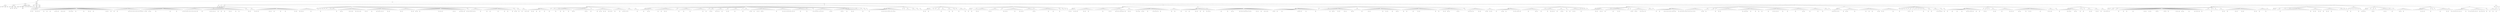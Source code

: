 digraph Tree {
	"t0" [label = "TEI"];
	"t1" [label = "teiHeader"];
	"t2" [label = "fileDesc"];
	"t3" [label = "titleStmt"];
	"t4" [label = "title"];
	"t5" [label = "author"];
	"t6" [label = "principal"];
	"t7" [label = "editor"];
	"t8" [label = "editionStmt"];
	"t9" [label = "edition"];
	"t10" [label = "respStmt"];
	"t11" [label = "name"];
	"t12" [label = "resp"];
	"t13" [label = "respStmt"];
	"t14" [label = "name"];
	"t15" [label = "resp"];
	"t16" [label = "publicationStmt"];
	"t17" [label = "publisher"];
	"t18" [label = "date"];
	"t19" [label = "availability"];
	"t20" [label = "licence"];
	"t21" [label = "idno"];
	"t22" [label = "idno"];
	"t23" [label = "idno"];
	"t24" [label = "idno"];
	"t25" [label = "idno"];
	"t26" [label = "sourceDesc"];
	"t27" [label = "profileDesc"];
	"t28" [label = "creation"];
	"t29" [label = "date"];
	"t30" [label = "langUsage"];
	"t31" [label = "language"];
	"t32" [label = "textClass"];
	"t33" [label = "keywords"];
	"t34" [label = "term"];
	"t35" [label = "text"];
	"t36" [label = "body"];
	"t37" [label = "head"];
	"t38" [label = "lb"];
	"t39" [label = "div"];
	"t40" [label = "head"];
	"t41" [label = "div"];
	"t42" [label = "head"];
	"t43" [label = "p"];
	"t44" [label = "title"];
	"t45" [label = "div"];
	"t46" [label = "head"];
	"t47" [label = "sp"];
	"t48" [label = "l"];
	"t49" [label = "pb"];
	"t50" [label = "l"];
	"t51" [label = "ref"];
	"t52" [label = "l"];
	"t53" [label = "l"];
	"t54" [label = "ref"];
	"t55" [label = "l"];
	"t56" [label = "pb"];
	"t57" [label = "sp"];
	"t58" [label = "l"];
	"t59" [label = "ref"];
	"t60" [label = "l"];
	"t61" [label = "l"];
	"t62" [label = "l"];
	"t63" [label = "ref"];
	"t64" [label = "l"];
	"t65" [label = "l"];
	"t66" [label = "ref"];
	"t67" [label = "l"];
	"t68" [label = "l"];
	"t69" [label = "ref"];
	"t70" [label = "l"];
	"t71" [label = "l"];
	"t72" [label = "l"];
	"t73" [label = "l"];
	"t74" [label = "ref"];
	"t75" [label = "ref"];
	"t76" [label = "l"];
	"t77" [label = "ref"];
	"t78" [label = "l"];
	"t79" [label = "l"];
	"t80" [label = "ref"];
	"t81" [label = "l"];
	"t82" [label = "ref"];
	"t83" [label = "l"];
	"t84" [label = "ref"];
	"t85" [label = "l"];
	"t86" [label = "l"];
	"t87" [label = "l"];
	"t88" [label = "ref"];
	"t89" [label = "l"];
	"t90" [label = "ref"];
	"t91" [label = "ref"];
	"t92" [label = "l"];
	"t93" [label = "l"];
	"t94" [label = "l"];
	"t95" [label = "pb"];
	"t96" [label = "l"];
	"t97" [label = "l"];
	"t98" [label = "l"];
	"t99" [label = "l"];
	"t100" [label = "l"];
	"t101" [label = "ref"];
	"t102" [label = "l"];
	"t103" [label = "l"];
	"t104" [label = "l"];
	"t105" [label = "ref"];
	"t106" [label = "l"];
	"t107" [label = "ref"];
	"t108" [label = "l"];
	"t109" [label = "l"];
	"t110" [label = "ref"];
	"t111" [label = "l"];
	"t112" [label = "l"];
	"t113" [label = "l"];
	"t114" [label = "l"];
	"t115" [label = "l"];
	"t116" [label = "l"];
	"t117" [label = "l"];
	"t118" [label = "l"];
	"t119" [label = "ref"];
	"t120" [label = "l"];
	"t121" [label = "ref"];
	"t122" [label = "l"];
	"t123" [label = "l"];
	"t124" [label = "ref"];
	"t125" [label = "l"];
	"t126" [label = "sp"];
	"t127" [label = "l"];
	"t128" [label = "pb"];
	"t129" [label = "l"];
	"t130" [label = "l"];
	"t131" [label = "ref"];
	"t132" [label = "l"];
	"t133" [label = "l"];
	"t134" [label = "l"];
	"t135" [label = "l"];
	"t136" [label = "l"];
	"t137" [label = "l"];
	"t138" [label = "l"];
	"t139" [label = "l"];
	"t140" [label = "ref"];
	"t141" [label = "ref"];
	"t142" [label = "l"];
	"t143" [label = "ref"];
	"t144" [label = "l"];
	"t145" [label = "ref"];
	"t146" [label = "l"];
	"t147" [label = "ref"];
	"t148" [label = "l"];
	"t149" [label = "ref"];
	"t150" [label = "l"];
	"t151" [label = "ref"];
	"t152" [label = "l"];
	"t153" [label = "ref"];
	"t154" [label = "ref"];
	"t155" [label = "ref"];
	"t156" [label = "sp"];
	"t157" [label = "l"];
	"t158" [label = "l"];
	"t159" [label = "l"];
	"t160" [label = "l"];
	"t161" [label = "ref"];
	"t162" [label = "ref"];
	"t163" [label = "l"];
	"t164" [label = "l"];
	"t165" [label = "ref"];
	"t166" [label = "pb"];
	"t167" [label = "l"];
	"t168" [label = "l"];
	"t169" [label = "l"];
	"t170" [label = "l"];
	"t171" [label = "ref"];
	"t172" [label = "l"];
	"t173" [label = "l"];
	"t174" [label = "l"];
	"t175" [label = "l"];
	"t176" [label = "l"];
	"t177" [label = "l"];
	"t178" [label = "l"];
	"t179" [label = "l"];
	"t180" [label = "l"];
	"t181" [label = "ref"];
	"t182" [label = "l"];
	"t183" [label = "l"];
	"t184" [label = "l"];
	"t185" [label = "l"];
	"t186" [label = "ref"];
	"t187" [label = "l"];
	"t188" [label = "l"];
	"t189" [label = "l"];
	"t190" [label = "l"];
	"t191" [label = "sp"];
	"t192" [label = "l"];
	"t193" [label = "ref"];
	"t194" [label = "l"];
	"t195" [label = "ref"];
	"t196" [label = "l"];
	"t197" [label = "ref"];
	"t198" [label = "pb"];
	"t199" [label = "l"];
	"t200" [label = "ref"];
	"t201" [label = "l"];
	"t202" [label = "ref"];
	"t203" [label = "l"];
	"t204" [label = "ref"];
	"t205" [label = "l"];
	"t206" [label = "ref"];
	"t207" [label = "l"];
	"t208" [label = "ref"];
	"t209" [label = "l"];
	"t210" [label = "ref"];
	"t211" [label = "l"];
	"t212" [label = "l"];
	"t213" [label = "l"];
	"t214" [label = "ref"];
	"t215" [label = "sp"];
	"t216" [label = "l"];
	"t217" [label = "sp"];
	"t218" [label = "l"];
	"t219" [label = "l"];
	"t220" [label = "l"];
	"t221" [label = "l"];
	"t222" [label = "ref"];
	"t223" [label = "l"];
	"t224" [label = "ref"];
	"t225" [label = "l"];
	"t226" [label = "ref"];
	"t227" [label = "l"];
	"t228" [label = "ref"];
	"t229" [label = "l"];
	"t230" [label = "l"];
	"t231" [label = "ref"];
	"t232" [label = "l"];
	"t233" [label = "l"];
	"t234" [label = "ref"];
	"t235" [label = "l"];
	"t236" [label = "l"];
	"t237" [label = "pb"];
	"t238" [label = "l"];
	"t239" [label = "l"];
	"t240" [label = "l"];
	"t241" [label = "ref"];
	"t242" [label = "l"];
	"t243" [label = "ref"];
	"t244" [label = "l"];
	"t245" [label = "l"];
	"t246" [label = "l"];
	"t247" [label = "ref"];
	"t248" [label = "l"];
	"t249" [label = "l"];
	"t250" [label = "ref"];
	"t251" [label = "l"];
	"t252" [label = "l"];
	"t253" [label = "l"];
	"t254" [label = "sp"];
	"t255" [label = "l"];
	"t256" [label = "l"];
	"t257" [label = "l"];
	"t258" [label = "ref"];
	"t259" [label = "sp"];
	"t260" [label = "l"];
	"t261" [label = "ref"];
	"t262" [label = "l"];
	"t263" [label = "l"];
	"t264" [label = "l"];
	"t265" [label = "ref"];
	"t266" [label = "sp"];
	"t267" [label = "l"];
	"t268" [label = "pb"];
	"t269" [label = "l"];
	"t270" [label = "ref"];
	"t271" [label = "l"];
	"t272" [label = "l"];
	"t273" [label = "l"];
	"t274" [label = "l"];
	"t275" [label = "l"];
	"t276" [label = "l"];
	"t277" [label = "l"];
	"t278" [label = "ref"];
	"t279" [label = "l"];
	"t280" [label = "ref"];
	"t281" [label = "l"];
	"t282" [label = "l"];
	"t283" [label = "ref"];
	"t284" [label = "l"];
	"t285" [label = "l"];
	"t286" [label = "l"];
	"t287" [label = "l"];
	"t288" [label = "ref"];
	"t289" [label = "l"];
	"t290" [label = "l"];
	"t291" [label = "l"];
	"t292" [label = "ref"];
	"t293" [label = "l"];
	"t294" [label = "l"];
	"t295" [label = "l"];
	"t296" [label = "l"];
	"t297" [label = "l"];
	"t298" [label = "l"];
	"t299" [label = "pb"];
	"t300" [label = "l"];
	"t301" [label = "ref"];
	"t302" [label = "l"];
	"t303" [label = "sp"];
	"t304" [label = "l"];
	"t305" [label = "ref"];
	"t306" [label = "l"];
	"t307" [label = "ref"];
	"t308" [label = "l"];
	"t309" [label = "ref"];
	"t310" [label = "l"];
	"t311" [label = "l"];
	"t312" [label = "l"];
	"t313" [label = "l"];
	"t314" [label = "l"];
	"t315" [label = "ref"];
	"t316" [label = "l"];
	"t317" [label = "l"];
	"t318" [label = "l"];
	"t319" [label = "div"];
	"t320" [label = "head"];
	"t321" [label = "sp"];
	"t322" [label = "l"];
	"t323" [label = "l"];
	"t324" [label = "sp"];
	"t325" [label = "l"];
	"t326" [label = "pb"];
	"t327" [label = "sp"];
	"t328" [label = "l"];
	"t329" [label = "sp"];
	"t330" [label = "l"];
	"t331" [label = "sp"];
	"t332" [label = "l"];
	"t333" [label = "sp"];
	"t334" [label = "l"];
	"t335" [label = "sp"];
	"t336" [label = "l"];
	"t337" [label = "l"];
	"t338" [label = "l"];
	"t339" [label = "l"];
	"t340" [label = "l"];
	"t341" [label = "l"];
	"t342" [label = "ref"];
	"t343" [label = "sp"];
	"t344" [label = "l"];
	"t345" [label = "l"];
	"t346" [label = "l"];
	"t347" [label = "ref"];
	"t348" [label = "pb"];
	"t349" [label = "l"];
	"t350" [label = "l"];
	"t351" [label = "l"];
	"t352" [label = "l"];
	"t353" [label = "l"];
	"t354" [label = "ref"];
	"t355" [label = "l"];
	"t356" [label = "ref"];
	"t357" [label = "l"];
	"t358" [label = "ref"];
	"t359" [label = "l"];
	"t360" [label = "l"];
	"t361" [label = "ref"];
	"t362" [label = "l"];
	"t363" [label = "ref"];
	"t364" [label = "l"];
	"t365" [label = "ref"];
	"t366" [label = "l"];
	"t367" [label = "ref"];
	"t368" [label = "l"];
	"t369" [label = "l"];
	"t370" [label = "l"];
	"t371" [label = "ref"];
	"t372" [label = "sp"];
	"t373" [label = "l"];
	"t374" [label = "ref"];
	"t375" [label = "l"];
	"t376" [label = "l"];
	"t377" [label = "l"];
	"t378" [label = "ref"];
	"t379" [label = "l"];
	"t380" [label = "l"];
	"t381" [label = "l"];
	"t382" [label = "l"];
	"t383" [label = "ref"];
	"t384" [label = "l"];
	"t385" [label = "ref"];
	"t386" [label = "pb"];
	"t387" [label = "l"];
	"t388" [label = "ref"];
	"t389" [label = "l"];
	"t390" [label = "ref"];
	"t391" [label = "l"];
	"t392" [label = "l"];
	"t393" [label = "l"];
	"t394" [label = "ref"];
	"t395" [label = "l"];
	"t396" [label = "ref"];
	"t397" [label = "l"];
	"t398" [label = "l"];
	"t399" [label = "l"];
	"t400" [label = "l"];
	"t401" [label = "l"];
	"t402" [label = "sp"];
	"t403" [label = "l"];
	"t404" [label = "l"];
	"t405" [label = "ref"];
	"t406" [label = "l"];
	"t407" [label = "ref"];
	"t408" [label = "l"];
	"t409" [label = "l"];
	"t410" [label = "l"];
	"t411" [label = "l"];
	"t412" [label = "l"];
	"t413" [label = "l"];
	"t414" [label = "ref"];
	"t415" [label = "l"];
	"t416" [label = "ref"];
	"t417" [label = "l"];
	"t418" [label = "sp"];
	"t419" [label = "l"];
	"t420" [label = "ref"];
	"t421" [label = "pb"];
	"t422" [label = "l"];
	"t423" [label = "l"];
	"t424" [label = "ref"];
	"t425" [label = "l"];
	"t426" [label = "l"];
	"t427" [label = "l"];
	"t428" [label = "l"];
	"t429" [label = "l"];
	"t430" [label = "l"];
	"t431" [label = "l"];
	"t432" [label = "l"];
	"t433" [label = "l"];
	"t434" [label = "l"];
	"t435" [label = "l"];
	"t436" [label = "l"];
	"t437" [label = "ref"];
	"t438" [label = "l"];
	"t439" [label = "ref"];
	"t440" [label = "l"];
	"t441" [label = "ref"];
	"t442" [label = "l"];
	"t443" [label = "l"];
	"t444" [label = "l"];
	"t445" [label = "l"];
	"t446" [label = "l"];
	"t447" [label = "l"];
	"t448" [label = "l"];
	"t449" [label = "ref"];
	"t450" [label = "l"];
	"t451" [label = "pb"];
	"t452" [label = "l"];
	"t453" [label = "l"];
	"t454" [label = "l"];
	"t455" [label = "l"];
	"t456" [label = "ref"];
	"t457" [label = "ref"];
	"t458" [label = "ref"];
	"t459" [label = "l"];
	"t460" [label = "l"];
	"t461" [label = "ref"];
	"t462" [label = "l"];
	"t463" [label = "sp"];
	"t464" [label = "l"];
	"t465" [label = "ref"];
	"t466" [label = "l"];
	"t467" [label = "ref"];
	"t468" [label = "sp"];
	"t469" [label = "l"];
	"t470" [label = "ref"];
	"t471" [label = "ref"];
	"t472" [label = "l"];
	"t473" [label = "ref"];
	"t474" [label = "l"];
	"t475" [label = "ref"];
	"t476" [label = "l"];
	"t477" [label = "l"];
	"t478" [label = "l"];
	"t479" [label = "l"];
	"t480" [label = "ref"];
	"t481" [label = "l"];
	"t482" [label = "sp"];
	"t483" [label = "l"];
	"t484" [label = "l"];
	"t485" [label = "l"];
	"t486" [label = "pb"];
	"t487" [label = "l"];
	"t488" [label = "l"];
	"t489" [label = "ref"];
	"t490" [label = "l"];
	"t491" [label = "l"];
	"t492" [label = "l"];
	"t493" [label = "l"];
	"t494" [label = "l"];
	"t495" [label = "ref"];
	"t496" [label = "l"];
	"t497" [label = "l"];
	"t498" [label = "l"];
	"t499" [label = "l"];
	"t500" [label = "ref"];
	"t501" [label = "l"];
	"t502" [label = "l"];
	"t503" [label = "ref"];
	"t504" [label = "l"];
	"t505" [label = "l"];
	"t506" [label = "l"];
	"t507" [label = "ref"];
	"t508" [label = "sp"];
	"t509" [label = "l"];
	"t510" [label = "l"];
	"t511" [label = "ref"];
	"t512" [label = "ref"];
	"t513" [label = "sp"];
	"t514" [label = "l"];
	"t515" [label = "l"];
	"t516" [label = "ref"];
	"t517" [label = "l"];
	"t518" [label = "sp"];
	"t519" [label = "l"];
	"t520" [label = "pb"];
	"t521" [label = "l"];
	"t522" [label = "l"];
	"t523" [label = "ref"];
	"t524" [label = "l"];
	"t525" [label = "ref"];
	"t526" [label = "div"];
	"t527" [label = "head"];
	"t528" [label = "div"];
	"t529" [label = "head"];
	"t530" [label = "sp"];
	"t531" [label = "l"];
	"t532" [label = "pb"];
	"t533" [label = "l"];
	"t534" [label = "l"];
	"t535" [label = "ref"];
	"t536" [label = "l"];
	"t537" [label = "ref"];
	"t538" [label = "l"];
	"t539" [label = "l"];
	"t540" [label = "ref"];
	"t541" [label = "l"];
	"t542" [label = "l"];
	"t543" [label = "ref"];
	"t544" [label = "l"];
	"t545" [label = "l"];
	"t546" [label = "l"];
	"t547" [label = "pb"];
	"t548" [label = "l"];
	"t549" [label = "l"];
	"t550" [label = "l"];
	"t551" [label = "ref"];
	"t552" [label = "sp"];
	"t553" [label = "l"];
	"t554" [label = "sp"];
	"t555" [label = "l"];
	"t556" [label = "sp"];
	"t557" [label = "l"];
	"t558" [label = "sp"];
	"t559" [label = "l"];
	"t560" [label = "ref"];
	"t561" [label = "l"];
	"t562" [label = "l"];
	"t563" [label = "l"];
	"t564" [label = "ref"];
	"t565" [label = "l"];
	"t566" [label = "l"];
	"t567" [label = "ref"];
	"t568" [label = "l"];
	"t569" [label = "l"];
	"t570" [label = "l"];
	"t571" [label = "ref"];
	"t572" [label = "l"];
	"t573" [label = "l"];
	"t574" [label = "sp"];
	"t575" [label = "l"];
	"t576" [label = "ref"];
	"t577" [label = "pb"];
	"t578" [label = "l"];
	"t579" [label = "l"];
	"t580" [label = "l"];
	"t581" [label = "l"];
	"t582" [label = "l"];
	"t583" [label = "l"];
	"t584" [label = "l"];
	"t585" [label = "l"];
	"t586" [label = "ref"];
	"t587" [label = "ref"];
	"t588" [label = "l"];
	"t589" [label = "l"];
	"t590" [label = "l"];
	"t591" [label = "ref"];
	"t592" [label = "l"];
	"t593" [label = "sp"];
	"t594" [label = "l"];
	"t595" [label = "sp"];
	"t596" [label = "l"];
	"t597" [label = "l"];
	"t598" [label = "ref"];
	"t599" [label = "l"];
	"t600" [label = "l"];
	"t601" [label = "ref"];
	"t602" [label = "ref"];
	"t603" [label = "l"];
	"t604" [label = "l"];
	"t605" [label = "pb"];
	"t606" [label = "l"];
	"t607" [label = "ref"];
	"t608" [label = "l"];
	"t609" [label = "l"];
	"t610" [label = "ref"];
	"t611" [label = "l"];
	"t612" [label = "ref"];
	"t613" [label = "l"];
	"t614" [label = "ref"];
	"t615" [label = "sp"];
	"t616" [label = "l"];
	"t617" [label = "l"];
	"t618" [label = "ref"];
	"t619" [label = "l"];
	"t620" [label = "l"];
	"t621" [label = "l"];
	"t622" [label = "ref"];
	"t623" [label = "l"];
	"t624" [label = "l"];
	"t625" [label = "l"];
	"t626" [label = "ref"];
	"t627" [label = "ref"];
	"t628" [label = "l"];
	"t629" [label = "ref"];
	"t630" [label = "sp"];
	"t631" [label = "l"];
	"t632" [label = "ref"];
	"t633" [label = "l"];
	"t634" [label = "l"];
	"t635" [label = "l"];
	"t636" [label = "sp"];
	"t637" [label = "l"];
	"t638" [label = "l"];
	"t639" [label = "l"];
	"t640" [label = "pb"];
	"t641" [label = "l"];
	"t642" [label = "div"];
	"t643" [label = "head"];
	"t644" [label = "sp"];
	"t645" [label = "l"];
	"t646" [label = "sp"];
	"t647" [label = "l"];
	"t648" [label = "sp"];
	"t649" [label = "l"];
	"t650" [label = "ref"];
	"t651" [label = "l"];
	"t652" [label = "l"];
	"t653" [label = "l"];
	"t654" [label = "ref"];
	"t655" [label = "ref"];
	"t656" [label = "l"];
	"t657" [label = "l"];
	"t658" [label = "l"];
	"t659" [label = "sp"];
	"t660" [label = "l"];
	"t661" [label = "l"];
	"t662" [label = "l"];
	"t663" [label = "pb"];
	"t664" [label = "l"];
	"t665" [label = "l"];
	"t666" [label = "ref"];
	"t667" [label = "l"];
	"t668" [label = "l"];
	"t669" [label = "ref"];
	"t670" [label = "l"];
	"t671" [label = "ref"];
	"t672" [label = "l"];
	"t673" [label = "l"];
	"t674" [label = "l"];
	"t675" [label = "l"];
	"t676" [label = "l"];
	"t677" [label = "sp"];
	"t678" [label = "l"];
	"t679" [label = "l"];
	"t680" [label = "sp"];
	"t681" [label = "l"];
	"t682" [label = "ref"];
	"t683" [label = "l"];
	"t684" [label = "l"];
	"t685" [label = "l"];
	"t686" [label = "ref"];
	"t687" [label = "l"];
	"t688" [label = "l"];
	"t689" [label = "l"];
	"t690" [label = "l"];
	"t691" [label = "ref"];
	"t692" [label = "l"];
	"t693" [label = "sp"];
	"t694" [label = "l"];
	"t695" [label = "l"];
	"t696" [label = "l"];
	"t697" [label = "l"];
	"t698" [label = "l"];
	"t699" [label = "l"];
	"t700" [label = "l"];
	"t701" [label = "ref"];
	"t702" [label = "l"];
	"t703" [label = "l"];
	"t704" [label = "ref"];
	"t705" [label = "sp"];
	"t706" [label = "l"];
	"t707" [label = "sp"];
	"t708" [label = "l"];
	"t709" [label = "l"];
	"t710" [label = "ref"];
	"t711" [label = "ref"];
	"t712" [label = "l"];
	"t713" [label = "l"];
	"t714" [label = "sp"];
	"t715" [label = "l"];
	"t716" [label = "l"];
	"t717" [label = "ref"];
	"t718" [label = "ref"];
	"t719" [label = "l"];
	"t720" [label = "ref"];
	"t721" [label = "l"];
	"t722" [label = "l"];
	"t723" [label = "pb"];
	"t724" [label = "l"];
	"t725" [label = "sp"];
	"t726" [label = "l"];
	"t727" [label = "l"];
	"t728" [label = "ref"];
	"t729" [label = "l"];
	"t730" [label = "ref"];
	"t731" [label = "sp"];
	"t732" [label = "l"];
	"t733" [label = "l"];
	"t734" [label = "l"];
	"t735" [label = "l"];
	"t736" [label = "ref"];
	"t737" [label = "l"];
	"t738" [label = "l"];
	"t739" [label = "l"];
	"t740" [label = "sp"];
	"t741" [label = "l"];
	"t742" [label = "sp"];
	"t743" [label = "l"];
	"t744" [label = "ref"];
	"t745" [label = "l"];
	"t746" [label = "l"];
	"t747" [label = "l"];
	"t748" [label = "l"];
	"t749" [label = "sp"];
	"t750" [label = "l"];
	"t751" [label = "ref"];
	"t752" [label = "pb"];
	"t753" [label = "l"];
	"t754" [label = "l"];
	"t755" [label = "ref"];
	"t756" [label = "l"];
	"t757" [label = "l"];
	"t758" [label = "ref"];
	"t759" [label = "l"];
	"t760" [label = "ref"];
	"t761" [label = "l"];
	"t762" [label = "l"];
	"t763" [label = "ref"];
	"t764" [label = "ref"];
	"t765" [label = "l"];
	"t766" [label = "l"];
	"t767" [label = "l"];
	"t768" [label = "l"];
	"t769" [label = "l"];
	"t770" [label = "l"];
	"t771" [label = "l"];
	"t772" [label = "l"];
	"t773" [label = "sp"];
	"t774" [label = "l"];
	"t775" [label = "ref"];
	"t776" [label = "l"];
	"t777" [label = "l"];
	"t778" [label = "l"];
	"t779" [label = "l"];
	"t780" [label = "ref"];
	"t781" [label = "l"];
	"t782" [label = "ref"];
	"t783" [label = "l"];
	"t784" [label = "pb"];
	"t785" [label = "l"];
	"t786" [label = "ref"];
	"t787" [label = "ref"];
	"t788" [label = "l"];
	"t789" [label = "ref"];
	"t790" [label = "l"];
	"t791" [label = "sp"];
	"t792" [label = "l"];
	"t793" [label = "ref"];
	"t794" [label = "l"];
	"t795" [label = "ref"];
	"t796" [label = "l"];
	"t797" [label = "l"];
	"t798" [label = "l"];
	"t799" [label = "l"];
	"t800" [label = "ref"];
	"t801" [label = "l"];
	"t802" [label = "l"];
	"t803" [label = "l"];
	"t804" [label = "l"];
	"t805" [label = "ref"];
	"t806" [label = "l"];
	"t807" [label = "l"];
	"t808" [label = "sp"];
	"t809" [label = "l"];
	"t810" [label = "sp"];
	"t811" [label = "l"];
	"t812" [label = "ref"];
	"t813" [label = "sp"];
	"t814" [label = "l"];
	"t815" [label = "l"];
	"t816" [label = "ref"];
	"t817" [label = "ref"];
	"t818" [label = "pb"];
	"t819" [label = "l"];
	"t820" [label = "l"];
	"t821" [label = "l"];
	"t822" [label = "ref"];
	"t823" [label = "ref"];
	"t824" [label = "l"];
	"t825" [label = "ref"];
	"t826" [label = "l"];
	"t827" [label = "l"];
	"t828" [label = "l"];
	"t829" [label = "l"];
	"t830" [label = "l"];
	"t831" [label = "ref"];
	"t832" [label = "ref"];
	"t833" [label = "l"];
	"t834" [label = "sp"];
	"t835" [label = "l"];
	"t836" [label = "l"];
	"t837" [label = "l"];
	"t838" [label = "l"];
	"t839" [label = "l"];
	"t840" [label = "l"];
	"t841" [label = "ref"];
	"t842" [label = "ref"];
	"t843" [label = "l"];
	"t844" [label = "l"];
	"t845" [label = "l"];
	"t846" [label = "ref"];
	"t847" [label = "l"];
	"t848" [label = "l"];
	"t849" [label = "l"];
	"t850" [label = "ref"];
	"t851" [label = "l"];
	"t852" [label = "pb"];
	"t853" [label = "l"];
	"t854" [label = "l"];
	"t855" [label = "sp"];
	"t856" [label = "l"];
	"t857" [label = "sp"];
	"t858" [label = "l"];
	"t859" [label = "sp"];
	"t860" [label = "l"];
	"t861" [label = "sp"];
	"t862" [label = "l"];
	"t863" [label = "ref"];
	"t864" [label = "sp"];
	"t865" [label = "l"];
	"t866" [label = "l"];
	"t867" [label = "sp"];
	"t868" [label = "l"];
	"t869" [label = "div"];
	"t870" [label = "head"];
	"t871" [label = "sp"];
	"t872" [label = "l"];
	"t873" [label = "pb"];
	"t874" [label = "sp"];
	"t875" [label = "l"];
	"t876" [label = "l"];
	"t877" [label = "l"];
	"t878" [label = "l"];
	"t879" [label = "l"];
	"t880" [label = "l"];
	"t881" [label = "l"];
	"t882" [label = "l"];
	"t883" [label = "ref"];
	"t884" [label = "l"];
	"t885" [label = "ref"];
	"t886" [label = "l"];
	"t887" [label = "ref"];
	"t888" [label = "l"];
	"t889" [label = "ref"];
	"t890" [label = "l"];
	"t891" [label = "ref"];
	"t892" [label = "ref"];
	"t893" [label = "l"];
	"t894" [label = "l"];
	"t895" [label = "ref"];
	"t896" [label = "l"];
	"t897" [label = "ref"];
	"t898" [label = "pb"];
	"t899" [label = "l"];
	"t900" [label = "l"];
	"t901" [label = "l"];
	"t902" [label = "l"];
	"t903" [label = "l"];
	"t904" [label = "sp"];
	"t905" [label = "l"];
	"t906" [label = "sp"];
	"t907" [label = "l"];
	"t908" [label = "sp"];
	"t909" [label = "l"];
	"t910" [label = "l"];
	"t911" [label = "l"];
	"t912" [label = "l"];
	"t913" [label = "sp"];
	"t914" [label = "l"];
	"t915" [label = "l"];
	"t916" [label = "l"];
	"t917" [label = "sp"];
	"t918" [label = "l"];
	"t919" [label = "l"];
	"t920" [label = "sp"];
	"t921" [label = "l"];
	"t922" [label = "l"];
	"t923" [label = "div"];
	"t924" [label = "head"];
	"t925" [label = "sp"];
	"t926" [label = "l"];
	"t927" [label = "pb"];
	"t928" [label = "l"];
	"t929" [label = "ref"];
	"t930" [label = "l"];
	"t931" [label = "l"];
	"t932" [label = "ref"];
	"t933" [label = "l"];
	"t934" [label = "l"];
	"t935" [label = "sp"];
	"t936" [label = "l"];
	"t937" [label = "sp"];
	"t938" [label = "l"];
	"t939" [label = "sp"];
	"t940" [label = "l"];
	"t941" [label = "l"];
	"t942" [label = "l"];
	"t943" [label = "sp"];
	"t944" [label = "l"];
	"t945" [label = "pb"];
	"t946" [label = "l"];
	"t947" [label = "l"];
	"t948" [label = "l"];
	"t949" [label = "sp"];
	"t950" [label = "l"];
	"t951" [label = "l"];
	"t952" [label = "ref"];
	"t953" [label = "l"];
	"t954" [label = "l"];
	"t955" [label = "ref"];
	"t956" [label = "sp"];
	"t957" [label = "l"];
	"t958" [label = "l"];
	"t959" [label = "sp"];
	"t960" [label = "l"];
	"t961" [label = "sp"];
	"t962" [label = "l"];
	"t963" [label = "ref"];
	"t964" [label = "l"];
	"t965" [label = "l"];
	"t966" [label = "l"];
	"t967" [label = "l"];
	"t968" [label = "ref"];
	"t969" [label = "sp"];
	"t970" [label = "l"];
	"t971" [label = "div"];
	"t972" [label = "head"];
	"t973" [label = "sp"];
	"t974" [label = "l"];
	"t975" [label = "pb"];
	"t976" [label = "l"];
	"t977" [label = "l"];
	"t978" [label = "ref"];
	"t979" [label = "sp"];
	"t980" [label = "l"];
	"t981" [label = "sp"];
	"t982" [label = "l"];
	"t983" [label = "l"];
	"t984" [label = "ref"];
	"t985" [label = "l"];
	"t986" [label = "ref"];
	"t987" [label = "l"];
	"t988" [label = "l"];
	"t989" [label = "l"];
	"t990" [label = "l"];
	"t991" [label = "l"];
	"t992" [label = "l"];
	"t993" [label = "sp"];
	"t994" [label = "l"];
	"t995" [label = "pb"];
	"t996" [label = "l"];
	"t997" [label = "ref"];
	"t998" [label = "l"];
	"t999" [label = "l"];
	"t1000" [label = "l"];
	"t1001" [label = "l"];
	"t1002" [label = "l"];
	"t1003" [label = "sp"];
	"t1004" [label = "l"];
	"t1005" [label = "l"];
	"t1006" [label = "sp"];
	"t1007" [label = "l"];
	"t1008" [label = "ref"];
	"t1009" [label = "l"];
	"t1010" [label = "ref"];
	"t1011" [label = "l"];
	"t1012" [label = "ref"];
	"t1013" [label = "l"];
	"t1014" [label = "l"];
	"t1015" [label = "l"];
	"t1016" [label = "l"];
	"t1017" [label = "l"];
	"t1018" [label = "ref"];
	"t1019" [label = "l"];
	"t1020" [label = "l"];
	"t1021" [label = "l"];
	"t1022" [label = "pb"];
	"t1023" [label = "l"];
	"t1024" [label = "ref"];
	"t1025" [label = "l"];
	"t1026" [label = "ref"];
	"t1027" [label = "sp"];
	"t1028" [label = "l"];
	"t1029" [label = "l"];
	"t1030" [label = "l"];
	"t1031" [label = "l"];
	"t1032" [label = "l"];
	"t1033" [label = "l"];
	"t1034" [label = "l"];
	"t1035" [label = "ref"];
	"t1036" [label = "ref"];
	"t1037" [label = "l"];
	"t1038" [label = "sp"];
	"t1039" [label = "l"];
	"t1040" [label = "sp"];
	"t1041" [label = "l"];
	"t1042" [label = "l"];
	"t1043" [label = "l"];
	"t1044" [label = "l"];
	"t1045" [label = "l"];
	"t1046" [label = "l"];
	"t1047" [label = "l"];
	"t1048" [label = "ref"];
	"t1049" [label = "l"];
	"t1050" [label = "l"];
	"t1051" [label = "l"];
	"t1052" [label = "ref"];
	"t1053" [label = "l"];
	"t1054" [label = "l"];
	"t1055" [label = "l"];
	"t1056" [label = "sp"];
	"t1057" [label = "l"];
	"t1058" [label = "ref"];
	"t1059" [label = "l"];
	"t1060" [label = "sp"];
	"t1061" [label = "l"];
	"t1062" [label = "l"];
	"t1063" [label = "sp"];
	"t1064" [label = "l"];
	"t1065" [label = "sp"];
	"t1066" [label = "l"];
	"t1067" [label = "div"];
	"t1068" [label = "head"];
	"t1069" [label = "div"];
	"t1070" [label = "head"];
	"t1071" [label = "sp"];
	"t1072" [label = "l"];
	"t1073" [label = "pb"];
	"t1074" [label = "l"];
	"t1075" [label = "ref"];
	"t1076" [label = "l"];
	"t1077" [label = "l"];
	"t1078" [label = "ref"];
	"t1079" [label = "l"];
	"t1080" [label = "ref"];
	"t1081" [label = "sp"];
	"t1082" [label = "l"];
	"t1083" [label = "ref"];
	"t1084" [label = "l"];
	"t1085" [label = "l"];
	"t1086" [label = "l"];
	"t1087" [label = "l"];
	"t1088" [label = "ref"];
	"t1089" [label = "l"];
	"t1090" [label = "pb"];
	"t1091" [label = "l"];
	"t1092" [label = "l"];
	"t1093" [label = "ref"];
	"t1094" [label = "l"];
	"t1095" [label = "l"];
	"t1096" [label = "l"];
	"t1097" [label = "sp"];
	"t1098" [label = "l"];
	"t1099" [label = "l"];
	"t1100" [label = "l"];
	"t1101" [label = "l"];
	"t1102" [label = "l"];
	"t1103" [label = "l"];
	"t1104" [label = "ref"];
	"t1105" [label = "l"];
	"t1106" [label = "l"];
	"t1107" [label = "l"];
	"t1108" [label = "l"];
	"t1109" [label = "ref"];
	"t1110" [label = "sp"];
	"t1111" [label = "l"];
	"t1112" [label = "ref"];
	"t1113" [label = "l"];
	"t1114" [label = "l"];
	"t1115" [label = "l"];
	"t1116" [label = "l"];
	"t1117" [label = "ref"];
	"t1118" [label = "ref"];
	"t1119" [label = "l"];
	"t1120" [label = "ref"];
	"t1121" [label = "l"];
	"t1122" [label = "ref"];
	"t1123" [label = "ref"];
	"t1124" [label = "pb"];
	"t1125" [label = "l"];
	"t1126" [label = "l"];
	"t1127" [label = "l"];
	"t1128" [label = "ref"];
	"t1129" [label = "sp"];
	"t1130" [label = "l"];
	"t1131" [label = "l"];
	"t1132" [label = "ref"];
	"t1133" [label = "l"];
	"t1134" [label = "ref"];
	"t1135" [label = "l"];
	"t1136" [label = "l"];
	"t1137" [label = "sp"];
	"t1138" [label = "l"];
	"t1139" [label = "l"];
	"t1140" [label = "ref"];
	"t1141" [label = "l"];
	"t1142" [label = "ref"];
	"t1143" [label = "ref"];
	"t1144" [label = "l"];
	"t1145" [label = "l"];
	"t1146" [label = "l"];
	"t1147" [label = "ref"];
	"t1148" [label = "ref"];
	"t1149" [label = "l"];
	"t1150" [label = "l"];
	"t1151" [label = "l"];
	"t1152" [label = "ref"];
	"t1153" [label = "l"];
	"t1154" [label = "l"];
	"t1155" [label = "l"];
	"t1156" [label = "l"];
	"t1157" [label = "pb"];
	"t1158" [label = "l"];
	"t1159" [label = "ref"];
	"t1160" [label = "ref"];
	"t1161" [label = "l"];
	"t1162" [label = "ref"];
	"t1163" [label = "l"];
	"t1164" [label = "l"];
	"t1165" [label = "ref"];
	"t1166" [label = "l"];
	"t1167" [label = "l"];
	"t1168" [label = "l"];
	"t1169" [label = "l"];
	"t1170" [label = "l"];
	"t1171" [label = "sp"];
	"t1172" [label = "l"];
	"t1173" [label = "l"];
	"t1174" [label = "ref"];
	"t1175" [label = "l"];
	"t1176" [label = "l"];
	"t1177" [label = "ref"];
	"t1178" [label = "l"];
	"t1179" [label = "l"];
	"t1180" [label = "l"];
	"t1181" [label = "div"];
	"t1182" [label = "head"];
	"t1183" [label = "sp"];
	"t1184" [label = "l"];
	"t1185" [label = "pb"];
	"t1186" [label = "l"];
	"t1187" [label = "l"];
	"t1188" [label = "l"];
	"t1189" [label = "ref"];
	"t1190" [label = "l"];
	"t1191" [label = "l"];
	"t1192" [label = "ref"];
	"t1193" [label = "l"];
	"t1194" [label = "l"];
	"t1195" [label = "l"];
	"t1196" [label = "l"];
	"t1197" [label = "ref"];
	"t1198" [label = "l"];
	"t1199" [label = "ref"];
	"t1200" [label = "l"];
	"t1201" [label = "l"];
	"t1202" [label = "ref"];
	"t1203" [label = "l"];
	"t1204" [label = "l"];
	"t1205" [label = "ref"];
	"t1206" [label = "l"];
	"t1207" [label = "l"];
	"t1208" [label = "ref"];
	"t1209" [label = "l"];
	"t1210" [label = "ref"];
	"t1211" [label = "pb"];
	"t1212" [label = "l"];
	"t1213" [label = "l"];
	"t1214" [label = "l"];
	"t1215" [label = "sp"];
	"t1216" [label = "l"];
	"t1217" [label = "sp"];
	"t1218" [label = "l"];
	"t1219" [label = "l"];
	"t1220" [label = "l"];
	"t1221" [label = "l"];
	"t1222" [label = "ref"];
	"t1223" [label = "l"];
	"t1224" [label = "l"];
	"t1225" [label = "l"];
	"t1226" [label = "l"];
	"t1227" [label = "ref"];
	"t1228" [label = "l"];
	"t1229" [label = "l"];
	"t1230" [label = "l"];
	"t1231" [label = "ref"];
	"t1232" [label = "ref"];
	"t1233" [label = "l"];
	"t1234" [label = "l"];
	"t1235" [label = "l"];
	"t1236" [label = "l"];
	"t1237" [label = "l"];
	"t1238" [label = "ref"];
	"t1239" [label = "l"];
	"t1240" [label = "ref"];
	"t1241" [label = "l"];
	"t1242" [label = "ref"];
	"t1243" [label = "l"];
	"t1244" [label = "ref"];
	"t1245" [label = "ref"];
	"t1246" [label = "pb"];
	"t1247" [label = "l"];
	"t1248" [label = "l"];
	"t1249" [label = "ref"];
	"t1250" [label = "l"];
	"t1251" [label = "ref"];
	"t1252" [label = "l"];
	"t1253" [label = "l"];
	"t1254" [label = "l"];
	"t1255" [label = "l"];
	"t1256" [label = "ref"];
	"t1257" [label = "l"];
	"t1258" [label = "ref"];
	"t1259" [label = "l"];
	"t1260" [label = "l"];
	"t1261" [label = "ref"];
	"t1262" [label = "l"];
	"t1263" [label = "l"];
	"t1264" [label = "ref"];
	"t1265" [label = "l"];
	"t1266" [label = "ref"];
	"t1267" [label = "l"];
	"t1268" [label = "ref"];
	"t1269" [label = "l"];
	"t1270" [label = "l"];
	"t1271" [label = "l"];
	"t1272" [label = "div"];
	"t1273" [label = "head"];
	"t1274" [label = "sp"];
	"t1275" [label = "l"];
	"t1276" [label = "ref"];
	"t1277" [label = "pb"];
	"t1278" [label = "l"];
	"t1279" [label = "l"];
	"t1280" [label = "ref"];
	"t1281" [label = "l"];
	"t1282" [label = "l"];
	"t1283" [label = "l"];
	"t1284" [label = "ref"];
	"t1285" [label = "l"];
	"t1286" [label = "l"];
	"t1287" [label = "l"];
	"t1288" [label = "l"];
	"t1289" [label = "l"];
	"t1290" [label = "l"];
	"t1291" [label = "l"];
	"t1292" [label = "l"];
	"t1293" [label = "l"];
	"t1294" [label = "l"];
	"t1295" [label = "l"];
	"t1296" [label = "ref"];
	"t1297" [label = "pb"];
	"t1298" [label = "l"];
	"t1299" [label = "ref"];
	"t1300" [label = "l"];
	"t1301" [label = "l"];
	"t1302" [label = "l"];
	"t1303" [label = "ref"];
	"t1304" [label = "l"];
	"t1305" [label = "l"];
	"t1306" [label = "l"];
	"t1307" [label = "l"];
	"t1308" [label = "l"];
	"t1309" [label = "l"];
	"t1310" [label = "ref"];
	"t1311" [label = "l"];
	"t1312" [label = "sp"];
	"t1313" [label = "l"];
	"t1314" [label = "sp"];
	"t1315" [label = "l"];
	"t1316" [label = "sp"];
	"t1317" [label = "l"];
	"t1318" [label = "l"];
	"t1319" [label = "l"];
	"t1320" [label = "l"];
	"t1321" [label = "l"];
	"t1322" [label = "l"];
	"t1323" [label = "ref"];
	"t1324" [label = "l"];
	"t1325" [label = "l"];
	"t1326" [label = "ref"];
	"t1327" [label = "pb"];
	"t1328" [label = "l"];
	"t1329" [label = "l"];
	"t1330" [label = "l"];
	"t1331" [label = "ref"];
	"t1332" [label = "l"];
	"t1333" [label = "ref"];
	"t1334" [label = "l"];
	"t1335" [label = "l"];
	"t1336" [label = "l"];
	"t1337" [label = "ref"];
	"t1338" [label = "l"];
	"t1339" [label = "ref"];
	"t1340" [label = "l"];
	"t1341" [label = "l"];
	"t1342" [label = "l"];
	"t1343" [label = "l"];
	"t1344" [label = "ref"];
	"t1345" [label = "ref"];
	"t1346" [label = "sp"];
	"t1347" [label = "l"];
	"t1348" [label = "l"];
	"t1349" [label = "l"];
	"t1350" [label = "l"];
	"t1351" [label = "l"];
	"t1352" [label = "sp"];
	"t1353" [label = "l"];
	"t1354" [label = "ref"];
	"t1355" [label = "l"];
	"t1356" [label = "l"];
	"t1357" [label = "l"];
	"t1358" [label = "l"];
	"t1359" [label = "pb"];
	"t1360" [label = "l"];
	"t1361" [label = "ref"];
	"t1362" [label = "l"];
	"t1363" [label = "l"];
	"t1364" [label = "l"];
	"t1365" [label = "l"];
	"t1366" [label = "l"];
	"t1367" [label = "l"];
	"t1368" [label = "l"];
	"t1369" [label = "l"];
	"t1370" [label = "ref"];
	"t1371" [label = "l"];
	"t1372" [label = "l"];
	"t1373" [label = "ref"];
	"t1374" [label = "l"];
	"t1375" [label = "ref"];
	"t1376" [label = "l"];
	"t1377" [label = "l"];
	"t1378" [label = "l"];
	"t1379" [label = "ref"];
	"t1380" [label = "l"];
	"t1381" [label = "l"];
	"t1382" [label = "l"];
	"t1383" [label = "ref"];
	"t1384" [label = "ref"];
	"t1385" [label = "l"];
	"t1386" [label = "l"];
	"t1387" [label = "sp"];
	"t1388" [label = "l"];
	"t1389" [label = "l"];
	"t1390" [label = "ref"];
	"t1391" [label = "l"];
	"t1392" [label = "l"];
	"t1393" [label = "pb"];
	"t1394" [label = "l"];
	"t1395" [label = "l"];
	"t1396" [label = "l"];
	"t1397" [label = "l"];
	"t1398" [label = "ref"];
	"t1399" [label = "l"];
	"t1400" [label = "l"];
	"t1401" [label = "l"];
	"t1402" [label = "ref"];
	"t1403" [label = "l"];
	"t1404" [label = "ref"];
	"t1405" [label = "l"];
	"t1406" [label = "l"];
	"t1407" [label = "l"];
	"t1408" [label = "l"];
	"t1409" [label = "l"];
	"t1410" [label = "l"];
	"t1411" [label = "l"];
	"t1412" [label = "l"];
	"t1413" [label = "l"];
	"t1414" [label = "l"];
	"t1415" [label = "ref"];
	"t1416" [label = "l"];
	"t1417" [label = "sp"];
	"t1418" [label = "l"];
	"t1419" [label = "ref"];
	"t1420" [label = "l"];
	"t1421" [label = "l"];
	"t1422" [label = "l"];
	"t1423" [label = "ref"];
	"t1424" [label = "l"];
	"t1425" [label = "pb"];
	"t1426" [label = "l"];
	"t1427" [label = "l"];
	"t1428" [label = "ref"];
	"t1429" [label = "ref"];
	"t1430" [label = "l"];
	"t1431" [label = "l"];
	"t1432" [label = "l"];
	"t1433" [label = "l"];
	"t1434" [label = "l"];
	"t1435" [label = "l"];
	"t1436" [label = "ref"];
	"t1437" [label = "ref"];
	"t1438" [label = "l"];
	"t1439" [label = "l"];
	"t1440" [label = "l"];
	"t1441" [label = "sp"];
	"t1442" [label = "l"];
	"t1443" [label = "l"];
	"t1444" [label = "sp"];
	"t1445" [label = "l"];
	"t1446" [label = "l"];
	"t1447" [label = "l"];
	"t1448" [label = "ref"];
	"t1449" [label = "ref"];
	"t1450" [label = "ref"];
	"t1451" [label = "l"];
	"t1452" [label = "ref"];
	"t1453" [label = "l"];
	"t1454" [label = "l"];
	"t1455" [label = "l"];
	"t1456" [label = "l"];
	"t1457" [label = "ref"];
	"t1458" [label = "l"];
	"t1459" [label = "pb"];
	"t1460" [label = "l"];
	"t1461" [label = "l"];
	"t1462" [label = "l"];
	"t1463" [label = "sp"];
	"t1464" [label = "l"];
	"t1465" [label = "ref"];
	"t1466" [label = "ref"];
	"t1467" [label = "l"];
	"t1468" [label = "l"];
	"t1469" [label = "ref"];
	"t1470" [label = "l"];
	"t1471" [label = "ref"];
	"t1472" [label = "l"];
	"t1473" [label = "l"];
	"t1474" [label = "div"];
	"t1475" [label = "head"];
	"t1476" [label = "sp"];
	"t1477" [label = "l"];
	"t1478" [label = "ref"];
	"t1479" [label = "l"];
	"t1480" [label = "l"];
	"t1481" [label = "l"];
	"t1482" [label = "l"];
	"t1483" [label = "ref"];
	"t1484" [label = "pb"];
	"t1485" [label = "l"];
	"t1486" [label = "l"];
	"t1487" [label = "ref"];
	"t1488" [label = "l"];
	"t1489" [label = "l"];
	"t1490" [label = "l"];
	"t1491" [label = "l"];
	"t1492" [label = "l"];
	"t1493" [label = "ref"];
	"t1494" [label = "l"];
	"t1495" [label = "ref"];
	"t1496" [label = "l"];
	"t1497" [label = "l"];
	"t1498" [label = "ref"];
	"t1499" [label = "ref"];
	"t1500" [label = "l"];
	"t1501" [label = "ref"];
	"t1502" [label = "sp"];
	"t1503" [label = "l"];
	"t1504" [label = "l"];
	"t1505" [label = "l"];
	"t1506" [label = "l"];
	"t1507" [label = "l"];
	"t1508" [label = "ref"];
	"t1509" [label = "l"];
	"t1510" [label = "l"];
	"t1511" [label = "l"];
	"t1512" [label = "l"];
	"t1513" [label = "l"];
	"t1514" [label = "ref"];
	"t1515" [label = "ref"];
	"t1516" [label = "l"];
	"t1517" [label = "l"];
	"t1518" [label = "sp"];
	"t1519" [label = "l"];
	"t1520" [label = "pb"];
	"t1521" [label = "sp"];
	"t1522" [label = "l"];
	"t1523" [label = "l"];
	"t1524" [label = "l"];
	"t1525" [label = "l"];
	"t1526" [label = "ref"];
	"t1527" [label = "l"];
	"t1528" [label = "l"];
	"t1529" [label = "ref"];
	"t1530" [label = "l"];
	"t1531" [label = "ref"];
	"t1532" [label = "l"];
	"t1533" [label = "ref"];
	"t1534" [label = "l"];
	"t1535" [label = "sp"];
	"t1536" [label = "l"];
	"t1537" [label = "ref"];
	"t1538" [label = "l"];
	"t1539" [label = "l"];
	"t1540" [label = "l"];
	"t1541" [label = "ref"];
	"t1542" [label = "ref"];
	"t1543" [label = "l"];
	"t1544" [label = "l"];
	"t1545" [label = "sp"];
	"t1546" [label = "l"];
	"t1547" [label = "ref"];
	"t1548" [label = "l"];
	"t1549" [label = "sp"];
	"t1550" [label = "l"];
	"t1551" [label = "pb"];
	"t1552" [label = "l"];
	"t1553" [label = "l"];
	"t1554" [label = "ref"];
	"t1555" [label = "l"];
	"t1556" [label = "ref"];
	"t1557" [label = "l"];
	"t1558" [label = "l"];
	"t1559" [label = "l"];
	"t1560" [label = "l"];
	"t1561" [label = "ref"];
	"t1562" [label = "l"];
	"t1563" [label = "sp"];
	"t1564" [label = "l"];
	"t1565" [label = "sp"];
	"t1566" [label = "l"];
	"t1567" [label = "sp"];
	"t1568" [label = "l"];
	"t1569" [label = "sp"];
	"t1570" [label = "l"];
	"t1571" [label = "div"];
	"t1572" [label = "head"];
	"t1573" [label = "div"];
	"t1574" [label = "head"];
	"t1575" [label = "pb"];
	"t1576" [label = "sp"];
	"t1577" [label = "l"];
	"t1578" [label = "sp"];
	"t1579" [label = "l"];
	"t1580" [label = "l"];
	"t1581" [label = "l"];
	"t1582" [label = "ref"];
	"t1583" [label = "l"];
	"t1584" [label = "ref"];
	"t1585" [label = "l"];
	"t1586" [label = "l"];
	"t1587" [label = "ref"];
	"t1588" [label = "l"];
	"t1589" [label = "ref"];
	"t1590" [label = "l"];
	"t1591" [label = "sp"];
	"t1592" [label = "l"];
	"t1593" [label = "ref"];
	"t1594" [label = "sp"];
	"t1595" [label = "pb"];
	"t1596" [label = "l"];
	"t1597" [label = "l"];
	"t1598" [label = "l"];
	"t1599" [label = "l"];
	"t1600" [label = "ref"];
	"t1601" [label = "l"];
	"t1602" [label = "l"];
	"t1603" [label = "l"];
	"t1604" [label = "ref"];
	"t1605" [label = "l"];
	"t1606" [label = "ref"];
	"t1607" [label = "l"];
	"t1608" [label = "l"];
	"t1609" [label = "l"];
	"t1610" [label = "l"];
	"t1611" [label = "sp"];
	"t1612" [label = "l"];
	"t1613" [label = "l"];
	"t1614" [label = "sp"];
	"t1615" [label = "l"];
	"t1616" [label = "sp"];
	"t1617" [label = "l"];
	"t1618" [label = "ref"];
	"t1619" [label = "ref"];
	"t1620" [label = "l"];
	"t1621" [label = "l"];
	"t1622" [label = "ref"];
	"t1623" [label = "pb"];
	"t1624" [label = "l"];
	"t1625" [label = "l"];
	"t1626" [label = "l"];
	"t1627" [label = "ref"];
	"t1628" [label = "l"];
	"t1629" [label = "ref"];
	"t1630" [label = "ref"];
	"t1631" [label = "l"];
	"t1632" [label = "l"];
	"t1633" [label = "ref"];
	"t1634" [label = "l"];
	"t1635" [label = "sp"];
	"t1636" [label = "l"];
	"t1637" [label = "l"];
	"t1638" [label = "l"];
	"t1639" [label = "l"];
	"t1640" [label = "sp"];
	"t1641" [label = "l"];
	"t1642" [label = "div"];
	"t1643" [label = "head"];
	"t1644" [label = "sp"];
	"t1645" [label = "l"];
	"t1646" [label = "pb"];
	"t1647" [label = "l"];
	"t1648" [label = "l"];
	"t1649" [label = "ref"];
	"t1650" [label = "l"];
	"t1651" [label = "l"];
	"t1652" [label = "l"];
	"t1653" [label = "ref"];
	"t1654" [label = "l"];
	"t1655" [label = "ref"];
	"t1656" [label = "l"];
	"t1657" [label = "ref"];
	"t1658" [label = "l"];
	"t1659" [label = "ref"];
	"t1660" [label = "l"];
	"t1661" [label = "ref"];
	"t1662" [label = "l"];
	"t1663" [label = "l"];
	"t1664" [label = "ref"];
	"t1665" [label = "ref"];
	"t1666" [label = "ref"];
	"t1667" [label = "l"];
	"t1668" [label = "l"];
	"t1669" [label = "l"];
	"t1670" [label = "ref"];
	"t1671" [label = "l"];
	"t1672" [label = "l"];
	"t1673" [label = "ref"];
	"t1674" [label = "l"];
	"t1675" [label = "ref"];
	"t1676" [label = "ref"];
	"t1677" [label = "sp"];
	"t1678" [label = "l"];
	"t1679" [label = "ref"];
	"t1680" [label = "pb"];
	"t1681" [label = "l"];
	"t1682" [label = "ref"];
	"t1683" [label = "l"];
	"t1684" [label = "ref"];
	"t1685" [label = "l"];
	"t1686" [label = "ref"];
	"t1687" [label = "l"];
	"t1688" [label = "l"];
	"t1689" [label = "ref"];
	"t1690" [label = "l"];
	"t1691" [label = "ref"];
	"t1692" [label = "l"];
	"t1693" [label = "l"];
	"t1694" [label = "l"];
	"t1695" [label = "l"];
	"t1696" [label = "l"];
	"t1697" [label = "ref"];
	"t1698" [label = "ref"];
	"t1699" [label = "sp"];
	"t1700" [label = "l"];
	"t1701" [label = "l"];
	"t1702" [label = "ref"];
	"t1703" [label = "l"];
	"t1704" [label = "l"];
	"t1705" [label = "sp"];
	"t1706" [label = "l"];
	"t1707" [label = "l"];
	"t1708" [label = "l"];
	"t1709" [label = "sp"];
	"t1710" [label = "l"];
	"t1711" [label = "pb"];
	"t1712" [label = "sp"];
	"t1713" [label = "l"];
	"t1714" [label = "l"];
	"t1715" [label = "ref"];
	"t1716" [label = "l"];
	"t1717" [label = "ref"];
	"t1718" [label = "l"];
	"t1719" [label = "l"];
	"t1720" [label = "l"];
	"t1721" [label = "l"];
	"t1722" [label = "l"];
	"t1723" [label = "l"];
	"t1724" [label = "l"];
	"t1725" [label = "l"];
	"t1726" [label = "l"];
	"t1727" [label = "l"];
	"t1728" [label = "sp"];
	"t1729" [label = "l"];
	"t1730" [label = "l"];
	"t1731" [label = "l"];
	"t1732" [label = "l"];
	"t1733" [label = "ref"];
	"t1734" [label = "l"];
	"t1735" [label = "l"];
	"t1736" [label = "ref"];
	"t1737" [label = "ref"];
	"t1738" [label = "ref"];
	"t1739" [label = "l"];
	"t1740" [label = "l"];
	"t1741" [label = "l"];
	"t1742" [label = "pb"];
	"t1743" [label = "l"];
	"t1744" [label = "l"];
	"t1745" [label = "l"];
	"t1746" [label = "ref"];
	"t1747" [label = "l"];
	"t1748" [label = "l"];
	"t1749" [label = "ref"];
	"t1750" [label = "l"];
	"t1751" [label = "l"];
	"t1752" [label = "ref"];
	"t1753" [label = "l"];
	"t1754" [label = "sp"];
	"t1755" [label = "l"];
	"t1756" [label = "l"];
	"t1757" [label = "l"];
	"t1758" [label = "ref"];
	"t1759" [label = "l"];
	"t1760" [label = "l"];
	"t1761" [label = "l"];
	"t1762" [label = "ref"];
	"t1763" [label = "l"];
	"t1764" [label = "ref"];
	"t1765" [label = "l"];
	"t1766" [label = "ref"];
	"t1767" [label = "l"];
	"t1768" [label = "ref"];
	"t1769" [label = "l"];
	"t1770" [label = "l"];
	"t1771" [label = "l"];
	"t1772" [label = "ref"];
	"t1773" [label = "l"];
	"t1774" [label = "l"];
	"t1775" [label = "l"];
	"t1776" [label = "pb"];
	"t1777" [label = "l"];
	"t1778" [label = "sp"];
	"t1779" [label = "l"];
	"t1780" [label = "l"];
	"t1781" [label = "l"];
	"t1782" [label = "l"];
	"t1783" [label = "ref"];
	"t1784" [label = "l"];
	"t1785" [label = "l"];
	"t1786" [label = "l"];
	"t1787" [label = "l"];
	"t1788" [label = "l"];
	"t1789" [label = "ref"];
	"t1790" [label = "ref"];
	"t1791" [label = "l"];
	"t1792" [label = "l"];
	"t1793" [label = "l"];
	"t1794" [label = "sp"];
	"t1795" [label = "l"];
	"t1796" [label = "ref"];
	"t1797" [label = "l"];
	"t1798" [label = "l"];
	"t1799" [label = "l"];
	"t1800" [label = "l"];
	"t1801" [label = "l"];
	"t1802" [label = "ref"];
	"t1803" [label = "l"];
	"t1804" [label = "l"];
	"t1805" [label = "l"];
	"t1806" [label = "pb"];
	"t1807" [label = "sp"];
	"t1808" [label = "l"];
	"t1809" [label = "l"];
	"t1810" [label = "l"];
	"t1811" [label = "l"];
	"t1812" [label = "sp"];
	"t1813" [label = "l"];
	"t1814" [label = "div"];
	"t1815" [label = "head"];
	"t1816" [label = "sp"];
	"t1817" [label = "l"];
	"t1818" [label = "l"];
	"t1819" [label = "l"];
	"t1820" [label = "ref"];
	"t1821" [label = "ref"];
	"t1822" [label = "ref"];
	"t1823" [label = "l"];
	"t1824" [label = "ref"];
	"t1825" [label = "l"];
	"t1826" [label = "ref"];
	"t1827" [label = "l"];
	"t1828" [label = "l"];
	"t1829" [label = "sp"];
	"t1830" [label = "l"];
	"t1831" [label = "pb"];
	"t1832" [label = "l"];
	"t1833" [label = "l"];
	"t1834" [label = "ref"];
	"t1835" [label = "ref"];
	"t1836" [label = "l"];
	"t1837" [label = "l"];
	"t1838" [label = "l"];
	"t1839" [label = "l"];
	"t1840" [label = "l"];
	"t1841" [label = "ref"];
	"t1842" [label = "l"];
	"t1843" [label = "l"];
	"t1844" [label = "sp"];
	"t1845" [label = "l"];
	"t1846" [label = "l"];
	"t1847" [label = "l"];
	"t1848" [label = "l"];
	"t1849" [label = "l"];
	"t1850" [label = "ref"];
	"t1851" [label = "l"];
	"t1852" [label = "l"];
	"t1853" [label = "ref"];
	"t1854" [label = "l"];
	"t1855" [label = "l"];
	"t1856" [label = "ref"];
	"t1857" [label = "l"];
	"t1858" [label = "l"];
	"t1859" [label = "l"];
	"t1860" [label = "l"];
	"t1861" [label = "ref"];
	"t1862" [label = "pb"];
	"t1863" [label = "l"];
	"t1864" [label = "sp"];
	"t1865" [label = "l"];
	"t1866" [label = "ref"];
	"t1867" [label = "l"];
	"t1868" [label = "ref"];
	"t1869" [label = "l"];
	"t1870" [label = "l"];
	"t1871" [label = "l"];
	"t1872" [label = "l"];
	"t1873" [label = "l"];
	"t1874" [label = "l"];
	"t1875" [label = "ref"];
	"t1876" [label = "l"];
	"t1877" [label = "l"];
	"t1878" [label = "l"];
	"t1879" [label = "div"];
	"t1880" [label = "head"];
	"t1881" [label = "sp"];
	"t1882" [label = "l"];
	"t1883" [label = "pb"];
	"t1884" [label = "sp"];
	"t1885" [label = "l"];
	"t1886" [label = "l"];
	"t1887" [label = "sp"];
	"t1888" [label = "l"];
	"t1889" [label = "sp"];
	"t1890" [label = "l"];
	"t1891" [label = "sp"];
	"t1892" [label = "l"];
	"t1893" [label = "sp"];
	"t1894" [label = "l"];
	"t1895" [label = "ref"];
	"t1896" [label = "ref"];
	"t1897" [label = "l"];
	"t1898" [label = "sp"];
	"t1899" [label = "l"];
	"t1900" [label = "pb"];
	"t1901" [label = "sp"];
	"t1902" [label = "l"];
	"t1903" [label = "l"];
	"t1904" [label = "sp"];
	"t1905" [label = "l"];
	"t1906" [label = "sp"];
	"t1907" [label = "l"];
	"t1908" [label = "sp"];
	"t1909" [label = "l"];
	"t1910" [label = "sp"];
	"t1911" [label = "l"];
	"t1912" [label = "sp"];
	"t1913" [label = "l"];
	"t1914" [label = "ref"];
	"t1915" [label = "l"];
	"t1916" [label = "l"];
	"t1917" [label = "sp"];
	"t1918" [label = "l"];
	"t1919" [label = "ref"];
	"t1920" [label = "l"];
	"t1921" [label = "l"];
	"t1922" [label = "pb"];
	"t1923" [label = "sp"];
	"t1924" [label = "l"];
	"t1925" [label = "l"];
	"t1926" [label = "l"];
	"t1927" [label = "l"];
	"t1928" [label = "ref"];
	"t1929" [label = "l"];
	"t1930" [label = "ref"];
	"t1931" [label = "ref"];
	"t1932" [label = "ref"];
	"t1933" [label = "sp"];
	"t1934" [label = "l"];
	"t1935" [label = "l"];
	"t1936" [label = "sp"];
	"t1937" [label = "l"];
	"t1938" [label = "ref"];
	"t1939" [label = "l"];
	"t1940" [label = "div"];
	"t1941" [label = "head"];
	"t1942" [label = "sp"];
	"t1943" [label = "l"];
	"t1944" [label = "pb"];
	"t1945" [label = "l"];
	"t1946" [label = "l"];
	"t1947" [label = "l"];
	"t1948" [label = "ref"];
	"t1949" [label = "l"];
	"t1950" [label = "l"];
	"t1951" [label = "l"];
	"t1952" [label = "ref"];
	"t1953" [label = "l"];
	"t1954" [label = "l"];
	"t1955" [label = "l"];
	"t1956" [label = "ref"];
	"t1957" [label = "l"];
	"t1958" [label = "l"];
	"t1959" [label = "l"];
	"t1960" [label = "l"];
	"t1961" [label = "ref"];
	"t1962" [label = "ref"];
	"t1963" [label = "l"];
	"t1964" [label = "l"];
	"t1965" [label = "ref"];
	"t1966" [label = "ref"];
	"t1967" [label = "l"];
	"t1968" [label = "ref"];
	"t1969" [label = "l"];
	"t1970" [label = "l"];
	"t1971" [label = "pb"];
	"t1972" [label = "l"];
	"t1973" [label = "l"];
	"t1974" [label = "ref"];
	"t1975" [label = "l"];
	"t1976" [label = "sp"];
	"t1977" [label = "l"];
	"t1978" [label = "sp"];
	"t1979" [label = "l"];
	"t1980" [label = "ref"];
	"t1981" [label = "l"];
	"t1982" [label = "ref"];
	"t1983" [label = "sp"];
	"t1984" [label = "l"];
	"t1985" [label = "sp"];
	"t1986" [label = "l"];
	"t1987" [label = "sp"];
	"t1988" [label = "l"];
	"t1989" [label = "l"];
	"t1990" [label = "l"];
	"t1991" [label = "ref"];
	"t1992" [label = "l"];
	"t1993" [label = "ref"];
	"t1994" [label = "l"];
	"t1995" [label = "sp"];
	"t1996" [label = "l"];
	"t1997" [label = "l"];
	"t1998" [label = "l"];
	"t1999" [label = "ref"];
	"t2000" [label = "l"];
	"t2001" [label = "l"];
	"t2002" [label = "l"];
	"t2003" [label = "l"];
	"t2004" [label = "l"];
	"t2005" [label = "ref"];
	"t2006" [label = "l"];
	"t2007" [label = "ref"];
	"t2008" [label = "l"];
	"t2009" [label = "ref"];
	"t2010" [label = "sp"];
	"t2011" [label = "l"];
	"t2012" [label = "l"];
	"t2013" [label = "l"];
	"t2014" [label = "l"];
	"t2015" [label = "ref"];
	"t2016" [label = "ref"];
	"t2017" [label = "l"];
	"t2018" [label = "l"];
	"t2019" [label = "l"];
	"t2020" [label = "l"];
	"t2021" [label = "ref"];
	"t2022" [label = "l"];
	"t2023" [label = "l"];
	"t2024" [label = "ref"];
	"t2025" [label = "l"];
	"t2026" [label = "ref"];
	"t2027" [label = "l"];
	"t2028" [label = "l"];
	"t2029" [label = "l"];
	"t2030" [label = "l"];
	"t2031" [label = "l"];
	"t2032" [label = "l"];
	"t2033" [label = "pb"];
	"t2034" [label = "l"];
	"t2035" [label = "l"];
	"t2036" [label = "l"];
	"t2037" [label = "l"];
	"t2038" [label = "sp"];
	"t2039" [label = "l"];
	"t2040" [label = "ref"];
	"t2041" [label = "l"];
	"t2042" [label = "ref"];
	"t2043" [label = "l"];
	"t2044" [label = "ref"];
	"t2045" [label = "l"];
	"t2046" [label = "l"];
	"t2047" [label = "sp"];
	"t2048" [label = "l"];
	"t2049" [label = "l"];
	"t2050" [label = "div"];
	"t2051" [label = "head"];
	"t2052" [label = "sp"];
	"t2053" [label = "l"];
	"t2054" [label = "pb"];
	"t2055" [label = "sp"];
	"t2056" [label = "l"];
	"t2057" [label = "l"];
	"t2058" [label = "l"];
	"t2059" [label = "l"];
	"t2060" [label = "l"];
	"t2061" [label = "ref"];
	"t2062" [label = "l"];
	"t2063" [label = "ref"];
	"t2064" [label = "ref"];
	"t2065" [label = "l"];
	"t2066" [label = "l"];
	"t2067" [label = "l"];
	"t2068" [label = "l"];
	"t2069" [label = "ref"];
	"t2070" [label = "ref"];
	"t2071" [label = "l"];
	"t2072" [label = "l"];
	"t2073" [label = "sp"];
	"t2074" [label = "l"];
	"t2075" [label = "ref"];
	"t2076" [label = "sp"];
	"t2077" [label = "l"];
	"t2078" [label = "l"];
	"t2079" [label = "pb"];
	"t2080" [label = "sp"];
	"t2081" [label = "l"];
	"t2082" [label = "sp"];
	"t2083" [label = "l"];
	"t2084" [label = "l"];
	"t2085" [label = "l"];
	"t2086" [label = "ref"];
	"t2087" [label = "l"];
	"t2088" [label = "ref"];
	"t2089" [label = "l"];
	"t2090" [label = "sp"];
	"t2091" [label = "l"];
	"t2092" [label = "l"];
	"t2093" [label = "ref"];
	"t2094" [label = "l"];
	"t2095" [label = "ref"];
	"t2096" [label = "l"];
	"t2097" [label = "sp"];
	"t2098" [label = "l"];
	"t2099" [label = "ref"];
	"t2100" [label = "l"];
	"t2101" [label = "l"];
	"t2102" [label = "ref"];
	"t2103" [label = "l"];
	"t2104" [label = "div"];
	"t2105" [label = "head"];
	"t2106" [label = "div"];
	"t2107" [label = "head"];
	"t2108" [label = "sp"];
	"t2109" [label = "l"];
	"t2110" [label = "ref"];
	"t2111" [label = "pb"];
	"t2112" [label = "l"];
	"t2113" [label = "ref"];
	"t2114" [label = "sp"];
	"t2115" [label = "l"];
	"t2116" [label = "l"];
	"t2117" [label = "l"];
	"t2118" [label = "sp"];
	"t2119" [label = "l"];
	"t2120" [label = "l"];
	"t2121" [label = "sp"];
	"t2122" [label = "l"];
	"t2123" [label = "pb"];
	"t2124" [label = "l"];
	"t2125" [label = "l"];
	"t2126" [label = "l"];
	"t2127" [label = "ref"];
	"t2128" [label = "l"];
	"t2129" [label = "l"];
	"t2130" [label = "ref"];
	"t2131" [label = "l"];
	"t2132" [label = "l"];
	"t2133" [label = "l"];
	"t2134" [label = "l"];
	"t2135" [label = "ref"];
	"t2136" [label = "l"];
	"t2137" [label = "l"];
	"t2138" [label = "l"];
	"t2139" [label = "l"];
	"t2140" [label = "l"];
	"t2141" [label = "l"];
	"t2142" [label = "l"];
	"t2143" [label = "ref"];
	"t2144" [label = "l"];
	"t2145" [label = "ref"];
	"t2146" [label = "l"];
	"t2147" [label = "l"];
	"t2148" [label = "ref"];
	"t2149" [label = "l"];
	"t2150" [label = "ref"];
	"t2151" [label = "l"];
	"t2152" [label = "l"];
	"t2153" [label = "l"];
	"t2154" [label = "l"];
	"t2155" [label = "ref"];
	"t2156" [label = "pb"];
	"t2157" [label = "l"];
	"t2158" [label = "l"];
	"t2159" [label = "l"];
	"t2160" [label = "l"];
	"t2161" [label = "l"];
	"t2162" [label = "ref"];
	"t2163" [label = "ref"];
	"t2164" [label = "l"];
	"t2165" [label = "l"];
	"t2166" [label = "ref"];
	"t2167" [label = "l"];
	"t2168" [label = "l"];
	"t2169" [label = "l"];
	"t2170" [label = "l"];
	"t2171" [label = "l"];
	"t2172" [label = "ref"];
	"t2173" [label = "l"];
	"t2174" [label = "ref"];
	"t2175" [label = "l"];
	"t2176" [label = "ref"];
	"t2177" [label = "l"];
	"t2178" [label = "l"];
	"t2179" [label = "ref"];
	"t2180" [label = "ref"];
	"t2181" [label = "l"];
	"t2182" [label = "l"];
	"t2183" [label = "l"];
	"t2184" [label = "l"];
	"t2185" [label = "ref"];
	"t2186" [label = "l"];
	"t2187" [label = "l"];
	"t2188" [label = "l"];
	"t2189" [label = "l"];
	"t2190" [label = "ref"];
	"t2191" [label = "l"];
	"t2192" [label = "ref"];
	"t2193" [label = "ref"];
	"t2194" [label = "l"];
	"t2195" [label = "pb"];
	"t2196" [label = "l"];
	"t2197" [label = "l"];
	"t2198" [label = "ref"];
	"t2199" [label = "l"];
	"t2200" [label = "sp"];
	"t2201" [label = "l"];
	"t2202" [label = "l"];
	"t2203" [label = "l"];
	"t2204" [label = "l"];
	"t2205" [label = "sp"];
	"t2206" [label = "l"];
	"t2207" [label = "ref"];
	"t2208" [label = "sp"];
	"t2209" [label = "l"];
	"t2210" [label = "sp"];
	"t2211" [label = "l"];
	"t2212" [label = "l"];
	"t2213" [label = "l"];
	"t2214" [label = "sp"];
	"t2215" [label = "l"];
	"t2216" [label = "l"];
	"t2217" [label = "l"];
	"t2218" [label = "ref"];
	"t2219" [label = "l"];
	"t2220" [label = "pb"];
	"t2221" [label = "sp"];
	"t2222" [label = "l"];
	"t2223" [label = "l"];
	"t2224" [label = "ref"];
	"t2225" [label = "l"];
	"t2226" [label = "l"];
	"t2227" [label = "l"];
	"t2228" [label = "l"];
	"t2229" [label = "l"];
	"t2230" [label = "ref"];
	"t2231" [label = "l"];
	"t2232" [label = "ref"];
	"t2233" [label = "l"];
	"t2234" [label = "l"];
	"t2235" [label = "l"];
	"t2236" [label = "ref"];
	"t2237" [label = "l"];
	"t2238" [label = "ref"];
	"t2239" [label = "l"];
	"t2240" [label = "l"];
	"t2241" [label = "l"];
	"t2242" [label = "l"];
	"t2243" [label = "l"];
	"t2244" [label = "l"];
	"t2245" [label = "l"];
	"t2246" [label = "ref"];
	"t2247" [label = "l"];
	"t2248" [label = "ref"];
	"t2249" [label = "sp"];
	"t2250" [label = "l"];
	"t2251" [label = "l"];
	"t2252" [label = "pb"];
	"t2253" [label = "l"];
	"t2254" [label = "l"];
	"t2255" [label = "l"];
	"t2256" [label = "l"];
	"t2257" [label = "ref"];
	"t2258" [label = "l"];
	"t2259" [label = "l"];
	"t2260" [label = "sp"];
	"t2261" [label = "l"];
	"t2262" [label = "div"];
	"t2263" [label = "head"];
	"t2264" [label = "sp"];
	"t2265" [label = "l"];
	"t2266" [label = "l"];
	"t2267" [label = "l"];
	"t2268" [label = "sp"];
	"t2269" [label = "l"];
	"t2270" [label = "l"];
	"t2271" [label = "l"];
	"t2272" [label = "pb"];
	"t2273" [label = "sp"];
	"t2274" [label = "l"];
	"t2275" [label = "sp"];
	"t2276" [label = "l"];
	"t2277" [label = "sp"];
	"t2278" [label = "l"];
	"t2279" [label = "l"];
	"t2280" [label = "l"];
	"t2281" [label = "l"];
	"t2282" [label = "l"];
	"t2283" [label = "l"];
	"t2284" [label = "l"];
	"t2285" [label = "l"];
	"t2286" [label = "l"];
	"t2287" [label = "l"];
	"t2288" [label = "l"];
	"t2289" [label = "l"];
	"t2290" [label = "l"];
	"t2291" [label = "l"];
	"t2292" [label = "l"];
	"t2293" [label = "l"];
	"t2294" [label = "sp"];
	"t2295" [label = "l"];
	"t2296" [label = "ref"];
	"t2297" [label = "l"];
	"t2298" [label = "l"];
	"t2299" [label = "pb"];
	"t2300" [label = "l"];
	"t2301" [label = "ref"];
	"t2302" [label = "l"];
	"t2303" [label = "l"];
	"t2304" [label = "ref"];
	"t2305" [label = "l"];
	"t2306" [label = "ref"];
	"t2307" [label = "l"];
	"t2308" [label = "sp"];
	"t2309" [label = "l"];
	"t2310" [label = "ref"];
	"t2311" [label = "l"];
	"t2312" [label = "l"];
	"t2313" [label = "ref"];
	"t2314" [label = "l"];
	"t2315" [label = "ref"];
	"t2316" [label = "l"];
	"t2317" [label = "l"];
	"t2318" [label = "ref"];
	"t2319" [label = "l"];
	"t2320" [label = "l"];
	"t2321" [label = "l"];
	"t2322" [label = "l"];
	"t2323" [label = "sp"];
	"t2324" [label = "l"];
	"t2325" [label = "l"];
	"t2326" [label = "l"];
	"t2327" [label = "l"];
	"t2328" [label = "l"];
	"t2329" [label = "sp"];
	"t2330" [label = "l"];
	"t2331" [label = "pb"];
	"t2332" [label = "sp"];
	"t2333" [label = "l"];
	"t2334" [label = "div"];
	"t2335" [label = "head"];
	"t2336" [label = "sp"];
	"t2337" [label = "l"];
	"t2338" [label = "ref"];
	"t2339" [label = "sp"];
	"t2340" [label = "l"];
	"t2341" [label = "sp"];
	"t2342" [label = "l"];
	"t2343" [label = "sp"];
	"t2344" [label = "l"];
	"t2345" [label = "sp"];
	"t2346" [label = "l"];
	"t2347" [label = "sp"];
	"t2348" [label = "l"];
	"t2349" [label = "pb"];
	"t2350" [label = "sp"];
	"t2351" [label = "l"];
	"t2352" [label = "l"];
	"t2353" [label = "div"];
	"t2354" [label = "head"];
	"t2355" [label = "sp"];
	"t2356" [label = "l"];
	"t2357" [label = "ref"];
	"t2358" [label = "ref"];
	"t2359" [label = "ref"];
	"t2360" [label = "l"];
	"t2361" [label = "l"];
	"t2362" [label = "l"];
	"t2363" [label = "sp"];
	"t2364" [label = "l"];
	"t2365" [label = "sp"];
	"t2366" [label = "l"];
	"t2367" [label = "l"];
	"t2368" [label = "ref"];
	"t2369" [label = "pb"];
	"t2370" [label = "l"];
	"t2371" [label = "sp"];
	"t2372" [label = "l"];
	"t2373" [label = "sp"];
	"t2374" [label = "l"];
	"t2375" [label = "l"];
	"t2376" [label = "l"];
	"t2377" [label = "l"];
	"t2378" [label = "l"];
	"t2379" [label = "ref"];
	"t2380" [label = "l"];
	"t2381" [label = "ref"];
	"t2382" [label = "l"];
	"t2383" [label = "l"];
	"t2384" [label = "l"];
	"t2385" [label = "l"];
	"t2386" [label = "ref"];
	"t2387" [label = "sp"];
	"t2388" [label = "l"];
	"t2389" [label = "sp"];
	"t2390" [label = "l"];
	"t2391" [label = "sp"];
	"t2392" [label = "l"];
	"t2393" [label = "l"];
	"t2394" [label = "l"];
	"t2395" [label = "ref"];
	"t2396" [label = "pb"];
	"t2397" [label = "l"];
	"t2398" [label = "l"];
	"t2399" [label = "ref"];
	"t2400" [label = "l"];
	"t2401" [label = "l"];
	"t2402" [label = "l"];
	"t2403" [label = "l"];
	"t2404" [label = "l"];
	"t2405" [label = "div"];
	"t2406" [label = "head"];
	"t2407" [label = "sp"];
	"t2408" [label = "l"];
	"t2409" [label = "sp"];
	"t2410" [label = "l"];
	"t2411" [label = "l"];
	"t2412" [label = "l"];
	"t2413" [label = "l"];
	"t2414" [label = "l"];
	"t2415" [label = "ref"];
	"t2416" [label = "l"];
	"t2417" [label = "ref"];
	"t2418" [label = "l"];
	"t2419" [label = "pb"];
	"t2420" [label = "l"];
	"t2421" [label = "l"];
	"t2422" [label = "l"];
	"t2423" [label = "sp"];
	"t2424" [label = "l"];
	"t2425" [label = "ref"];
	"t2426" [label = "sp"];
	"t2427" [label = "l"];
	"t2428" [label = "l"];
	"t2429" [label = "sp"];
	"t2430" [label = "l"];
	"t2431" [label = "sp"];
	"t2432" [label = "l"];
	"t2433" [label = "l"];
	"t2434" [label = "l"];
	"t2435" [label = "ref"];
	"t2436" [label = "l"];
	"t2437" [label = "l"];
	"t2438" [label = "l"];
	"t2439" [label = "l"];
	"t2440" [label = "ref"];
	"t2441" [label = "l"];
	"t2442" [label = "ref"];
	"t2443" [label = "l"];
	"t2444" [label = "l"];
	"t2445" [label = "ref"];
	"t2446" [label = "sp"];
	"t2447" [label = "l"];
	"t2448" [label = "div"];
	"t2449" [label = "head"];
	"t2450" [label = "sp"];
	"t2451" [label = "l"];
	"t2452" [label = "pb"];
	"t2453" [label = "l"];
	"t2454" [label = "ref"];
	"t2455" [label = "ref"];
	"t2456" [label = "l"];
	"t2457" [label = "ref"];
	"t2458" [label = "l"];
	"t2459" [label = "ref"];
	"t2460" [label = "l"];
	"t2461" [label = "ref"];
	"t2462" [label = "l"];
	"t2463" [label = "l"];
	"t2464" [label = "l"];
	"t2465" [label = "ref"];
	"t2466" [label = "l"];
	"t2467" [label = "l"];
	"t2468" [label = "ref"];
	"t2469" [label = "sp"];
	"t2470" [label = "l"];
	"t2471" [label = "l"];
	"t2472" [label = "ref"];
	"t2473" [label = "l"];
	"t2474" [label = "ref"];
	"t2475" [label = "ref"];
	"t2476" [label = "l"];
	"t2477" [label = "ref"];
	"t2478" [label = "l"];
	"t2479" [label = "ref"];
	"t2480" [label = "l"];
	"t2481" [label = "l"];
	"t2482" [label = "ref"];
	"t2483" [label = "l"];
	"t2484" [label = "ref"];
	"t2485" [label = "ref"];
	"t2486" [label = "l"];
	"t2487" [label = "pb"];
	"t2488" [label = "l"];
	"t2489" [label = "sp"];
	"t2490" [label = "l"];
	"t2491" [label = "ref"];
	"t2492" [label = "l"];
	"t2493" [label = "sp"];
	"t2494" [label = "l"];
	"t2495" [label = "ref"];
	"t2496" [label = "l"];
	"t2497" [label = "l"];
	"t2498" [label = "ref"];
	"t2499" [label = "l"];
	"t2500" [label = "l"];
	"t2501" [label = "ref"];
	"t2502" [label = "l"];
	"t2503" [label = "div"];
	"t2504" [label = "head"];
	"t2505" [label = "p"];
	"t2506" [label = "hi"];
	"t2507" [label = "hi"];
	"t2508" [label = "p"];
	"t2509" [label = "hi"];
	"t2510" [label = "lb"];
	"t2511" [label = "p"];
	"t0" -> "t1";
	"t1" -> "t2";
	"t2" -> "t3";
	"t3" -> "t4";
	"t3" -> "t5";
	"t3" -> "t6";
	"t3" -> "t7";
	"t2" -> "t8";
	"t8" -> "t9";
	"t8" -> "t10";
	"t10" -> "t11";
	"t10" -> "t12";
	"t8" -> "t13";
	"t13" -> "t14";
	"t13" -> "t15";
	"t2" -> "t16";
	"t16" -> "t17";
	"t16" -> "t18";
	"t16" -> "t19";
	"t19" -> "t20";
	"t16" -> "t21";
	"t16" -> "t22";
	"t16" -> "t23";
	"t16" -> "t24";
	"t16" -> "t25";
	"t2" -> "t26";
	"t1" -> "t27";
	"t27" -> "t28";
	"t28" -> "t29";
	"t27" -> "t30";
	"t30" -> "t31";
	"t27" -> "t32";
	"t32" -> "t33";
	"t33" -> "t34";
	"t0" -> "t35";
	"t35" -> "t36";
	"t36" -> "t37";
	"t37" -> "t38";
	"t36" -> "t39";
	"t39" -> "t40";
	"t36" -> "t41";
	"t41" -> "t42";
	"t41" -> "t43";
	"t43" -> "t44";
	"t41" -> "t45";
	"t45" -> "t46";
	"t45" -> "t47";
	"t47" -> "t48";
	"t48" -> "t49";
	"t47" -> "t50";
	"t50" -> "t51";
	"t47" -> "t52";
	"t47" -> "t53";
	"t53" -> "t54";
	"t47" -> "t55";
	"t55" -> "t56";
	"t45" -> "t57";
	"t57" -> "t58";
	"t58" -> "t59";
	"t57" -> "t60";
	"t57" -> "t61";
	"t57" -> "t62";
	"t62" -> "t63";
	"t57" -> "t64";
	"t57" -> "t65";
	"t65" -> "t66";
	"t57" -> "t67";
	"t57" -> "t68";
	"t68" -> "t69";
	"t57" -> "t70";
	"t57" -> "t71";
	"t57" -> "t72";
	"t57" -> "t73";
	"t73" -> "t74";
	"t73" -> "t75";
	"t57" -> "t76";
	"t76" -> "t77";
	"t57" -> "t78";
	"t57" -> "t79";
	"t79" -> "t80";
	"t57" -> "t81";
	"t81" -> "t82";
	"t57" -> "t83";
	"t83" -> "t84";
	"t57" -> "t85";
	"t57" -> "t86";
	"t57" -> "t87";
	"t87" -> "t88";
	"t57" -> "t89";
	"t89" -> "t90";
	"t89" -> "t91";
	"t57" -> "t92";
	"t57" -> "t93";
	"t57" -> "t94";
	"t94" -> "t95";
	"t57" -> "t96";
	"t57" -> "t97";
	"t57" -> "t98";
	"t57" -> "t99";
	"t57" -> "t100";
	"t100" -> "t101";
	"t57" -> "t102";
	"t57" -> "t103";
	"t57" -> "t104";
	"t104" -> "t105";
	"t57" -> "t106";
	"t106" -> "t107";
	"t57" -> "t108";
	"t57" -> "t109";
	"t109" -> "t110";
	"t57" -> "t111";
	"t57" -> "t112";
	"t57" -> "t113";
	"t57" -> "t114";
	"t57" -> "t115";
	"t57" -> "t116";
	"t57" -> "t117";
	"t57" -> "t118";
	"t118" -> "t119";
	"t57" -> "t120";
	"t120" -> "t121";
	"t57" -> "t122";
	"t57" -> "t123";
	"t123" -> "t124";
	"t57" -> "t125";
	"t45" -> "t126";
	"t126" -> "t127";
	"t127" -> "t128";
	"t126" -> "t129";
	"t126" -> "t130";
	"t130" -> "t131";
	"t126" -> "t132";
	"t126" -> "t133";
	"t126" -> "t134";
	"t126" -> "t135";
	"t126" -> "t136";
	"t126" -> "t137";
	"t126" -> "t138";
	"t126" -> "t139";
	"t139" -> "t140";
	"t139" -> "t141";
	"t126" -> "t142";
	"t142" -> "t143";
	"t126" -> "t144";
	"t144" -> "t145";
	"t126" -> "t146";
	"t146" -> "t147";
	"t126" -> "t148";
	"t148" -> "t149";
	"t126" -> "t150";
	"t150" -> "t151";
	"t126" -> "t152";
	"t152" -> "t153";
	"t152" -> "t154";
	"t152" -> "t155";
	"t45" -> "t156";
	"t156" -> "t157";
	"t156" -> "t158";
	"t156" -> "t159";
	"t156" -> "t160";
	"t160" -> "t161";
	"t160" -> "t162";
	"t156" -> "t163";
	"t156" -> "t164";
	"t164" -> "t165";
	"t164" -> "t166";
	"t156" -> "t167";
	"t156" -> "t168";
	"t156" -> "t169";
	"t156" -> "t170";
	"t170" -> "t171";
	"t156" -> "t172";
	"t156" -> "t173";
	"t156" -> "t174";
	"t156" -> "t175";
	"t156" -> "t176";
	"t156" -> "t177";
	"t156" -> "t178";
	"t156" -> "t179";
	"t156" -> "t180";
	"t180" -> "t181";
	"t156" -> "t182";
	"t156" -> "t183";
	"t156" -> "t184";
	"t156" -> "t185";
	"t185" -> "t186";
	"t156" -> "t187";
	"t156" -> "t188";
	"t156" -> "t189";
	"t156" -> "t190";
	"t45" -> "t191";
	"t191" -> "t192";
	"t192" -> "t193";
	"t191" -> "t194";
	"t194" -> "t195";
	"t191" -> "t196";
	"t196" -> "t197";
	"t196" -> "t198";
	"t191" -> "t199";
	"t199" -> "t200";
	"t191" -> "t201";
	"t201" -> "t202";
	"t191" -> "t203";
	"t203" -> "t204";
	"t191" -> "t205";
	"t205" -> "t206";
	"t191" -> "t207";
	"t207" -> "t208";
	"t191" -> "t209";
	"t209" -> "t210";
	"t191" -> "t211";
	"t191" -> "t212";
	"t191" -> "t213";
	"t213" -> "t214";
	"t45" -> "t215";
	"t215" -> "t216";
	"t45" -> "t217";
	"t217" -> "t218";
	"t217" -> "t219";
	"t217" -> "t220";
	"t217" -> "t221";
	"t221" -> "t222";
	"t217" -> "t223";
	"t223" -> "t224";
	"t217" -> "t225";
	"t225" -> "t226";
	"t217" -> "t227";
	"t227" -> "t228";
	"t217" -> "t229";
	"t217" -> "t230";
	"t230" -> "t231";
	"t217" -> "t232";
	"t217" -> "t233";
	"t233" -> "t234";
	"t217" -> "t235";
	"t217" -> "t236";
	"t236" -> "t237";
	"t217" -> "t238";
	"t217" -> "t239";
	"t217" -> "t240";
	"t240" -> "t241";
	"t217" -> "t242";
	"t242" -> "t243";
	"t217" -> "t244";
	"t217" -> "t245";
	"t217" -> "t246";
	"t246" -> "t247";
	"t217" -> "t248";
	"t217" -> "t249";
	"t249" -> "t250";
	"t217" -> "t251";
	"t217" -> "t252";
	"t217" -> "t253";
	"t45" -> "t254";
	"t254" -> "t255";
	"t254" -> "t256";
	"t254" -> "t257";
	"t257" -> "t258";
	"t45" -> "t259";
	"t259" -> "t260";
	"t260" -> "t261";
	"t259" -> "t262";
	"t259" -> "t263";
	"t259" -> "t264";
	"t264" -> "t265";
	"t45" -> "t266";
	"t266" -> "t267";
	"t267" -> "t268";
	"t266" -> "t269";
	"t269" -> "t270";
	"t266" -> "t271";
	"t266" -> "t272";
	"t266" -> "t273";
	"t266" -> "t274";
	"t266" -> "t275";
	"t266" -> "t276";
	"t266" -> "t277";
	"t277" -> "t278";
	"t266" -> "t279";
	"t279" -> "t280";
	"t266" -> "t281";
	"t266" -> "t282";
	"t282" -> "t283";
	"t266" -> "t284";
	"t266" -> "t285";
	"t266" -> "t286";
	"t266" -> "t287";
	"t287" -> "t288";
	"t266" -> "t289";
	"t266" -> "t290";
	"t266" -> "t291";
	"t291" -> "t292";
	"t266" -> "t293";
	"t266" -> "t294";
	"t266" -> "t295";
	"t266" -> "t296";
	"t266" -> "t297";
	"t266" -> "t298";
	"t298" -> "t299";
	"t266" -> "t300";
	"t300" -> "t301";
	"t266" -> "t302";
	"t45" -> "t303";
	"t303" -> "t304";
	"t304" -> "t305";
	"t303" -> "t306";
	"t306" -> "t307";
	"t303" -> "t308";
	"t308" -> "t309";
	"t303" -> "t310";
	"t303" -> "t311";
	"t303" -> "t312";
	"t303" -> "t313";
	"t303" -> "t314";
	"t314" -> "t315";
	"t303" -> "t316";
	"t303" -> "t317";
	"t303" -> "t318";
	"t41" -> "t319";
	"t319" -> "t320";
	"t319" -> "t321";
	"t321" -> "t322";
	"t321" -> "t323";
	"t319" -> "t324";
	"t324" -> "t325";
	"t325" -> "t326";
	"t319" -> "t327";
	"t327" -> "t328";
	"t319" -> "t329";
	"t329" -> "t330";
	"t319" -> "t331";
	"t331" -> "t332";
	"t319" -> "t333";
	"t333" -> "t334";
	"t319" -> "t335";
	"t335" -> "t336";
	"t335" -> "t337";
	"t335" -> "t338";
	"t335" -> "t339";
	"t335" -> "t340";
	"t335" -> "t341";
	"t341" -> "t342";
	"t319" -> "t343";
	"t343" -> "t344";
	"t343" -> "t345";
	"t343" -> "t346";
	"t346" -> "t347";
	"t346" -> "t348";
	"t343" -> "t349";
	"t343" -> "t350";
	"t343" -> "t351";
	"t343" -> "t352";
	"t343" -> "t353";
	"t353" -> "t354";
	"t343" -> "t355";
	"t355" -> "t356";
	"t343" -> "t357";
	"t357" -> "t358";
	"t343" -> "t359";
	"t343" -> "t360";
	"t360" -> "t361";
	"t343" -> "t362";
	"t362" -> "t363";
	"t343" -> "t364";
	"t364" -> "t365";
	"t343" -> "t366";
	"t366" -> "t367";
	"t343" -> "t368";
	"t343" -> "t369";
	"t343" -> "t370";
	"t370" -> "t371";
	"t319" -> "t372";
	"t372" -> "t373";
	"t373" -> "t374";
	"t372" -> "t375";
	"t372" -> "t376";
	"t372" -> "t377";
	"t377" -> "t378";
	"t372" -> "t379";
	"t372" -> "t380";
	"t372" -> "t381";
	"t372" -> "t382";
	"t382" -> "t383";
	"t372" -> "t384";
	"t384" -> "t385";
	"t384" -> "t386";
	"t372" -> "t387";
	"t387" -> "t388";
	"t372" -> "t389";
	"t389" -> "t390";
	"t372" -> "t391";
	"t372" -> "t392";
	"t372" -> "t393";
	"t393" -> "t394";
	"t372" -> "t395";
	"t395" -> "t396";
	"t372" -> "t397";
	"t372" -> "t398";
	"t372" -> "t399";
	"t372" -> "t400";
	"t372" -> "t401";
	"t319" -> "t402";
	"t402" -> "t403";
	"t402" -> "t404";
	"t404" -> "t405";
	"t402" -> "t406";
	"t406" -> "t407";
	"t402" -> "t408";
	"t402" -> "t409";
	"t402" -> "t410";
	"t402" -> "t411";
	"t402" -> "t412";
	"t402" -> "t413";
	"t413" -> "t414";
	"t402" -> "t415";
	"t415" -> "t416";
	"t402" -> "t417";
	"t319" -> "t418";
	"t418" -> "t419";
	"t419" -> "t420";
	"t419" -> "t421";
	"t418" -> "t422";
	"t418" -> "t423";
	"t423" -> "t424";
	"t418" -> "t425";
	"t418" -> "t426";
	"t418" -> "t427";
	"t418" -> "t428";
	"t418" -> "t429";
	"t418" -> "t430";
	"t418" -> "t431";
	"t418" -> "t432";
	"t418" -> "t433";
	"t418" -> "t434";
	"t418" -> "t435";
	"t418" -> "t436";
	"t436" -> "t437";
	"t418" -> "t438";
	"t438" -> "t439";
	"t418" -> "t440";
	"t440" -> "t441";
	"t418" -> "t442";
	"t418" -> "t443";
	"t418" -> "t444";
	"t418" -> "t445";
	"t418" -> "t446";
	"t418" -> "t447";
	"t418" -> "t448";
	"t448" -> "t449";
	"t418" -> "t450";
	"t450" -> "t451";
	"t418" -> "t452";
	"t418" -> "t453";
	"t418" -> "t454";
	"t418" -> "t455";
	"t455" -> "t456";
	"t455" -> "t457";
	"t455" -> "t458";
	"t418" -> "t459";
	"t418" -> "t460";
	"t460" -> "t461";
	"t418" -> "t462";
	"t319" -> "t463";
	"t463" -> "t464";
	"t464" -> "t465";
	"t463" -> "t466";
	"t466" -> "t467";
	"t319" -> "t468";
	"t468" -> "t469";
	"t469" -> "t470";
	"t469" -> "t471";
	"t468" -> "t472";
	"t472" -> "t473";
	"t468" -> "t474";
	"t474" -> "t475";
	"t468" -> "t476";
	"t468" -> "t477";
	"t468" -> "t478";
	"t468" -> "t479";
	"t479" -> "t480";
	"t468" -> "t481";
	"t319" -> "t482";
	"t482" -> "t483";
	"t482" -> "t484";
	"t482" -> "t485";
	"t485" -> "t486";
	"t482" -> "t487";
	"t482" -> "t488";
	"t488" -> "t489";
	"t482" -> "t490";
	"t482" -> "t491";
	"t482" -> "t492";
	"t482" -> "t493";
	"t482" -> "t494";
	"t494" -> "t495";
	"t482" -> "t496";
	"t482" -> "t497";
	"t482" -> "t498";
	"t482" -> "t499";
	"t499" -> "t500";
	"t482" -> "t501";
	"t482" -> "t502";
	"t502" -> "t503";
	"t482" -> "t504";
	"t482" -> "t505";
	"t482" -> "t506";
	"t506" -> "t507";
	"t319" -> "t508";
	"t508" -> "t509";
	"t508" -> "t510";
	"t510" -> "t511";
	"t510" -> "t512";
	"t319" -> "t513";
	"t513" -> "t514";
	"t513" -> "t515";
	"t515" -> "t516";
	"t513" -> "t517";
	"t319" -> "t518";
	"t518" -> "t519";
	"t519" -> "t520";
	"t518" -> "t521";
	"t518" -> "t522";
	"t522" -> "t523";
	"t518" -> "t524";
	"t524" -> "t525";
	"t36" -> "t526";
	"t526" -> "t527";
	"t526" -> "t528";
	"t528" -> "t529";
	"t528" -> "t530";
	"t530" -> "t531";
	"t531" -> "t532";
	"t530" -> "t533";
	"t530" -> "t534";
	"t534" -> "t535";
	"t530" -> "t536";
	"t536" -> "t537";
	"t530" -> "t538";
	"t530" -> "t539";
	"t539" -> "t540";
	"t530" -> "t541";
	"t530" -> "t542";
	"t542" -> "t543";
	"t530" -> "t544";
	"t530" -> "t545";
	"t530" -> "t546";
	"t546" -> "t547";
	"t530" -> "t548";
	"t530" -> "t549";
	"t530" -> "t550";
	"t550" -> "t551";
	"t528" -> "t552";
	"t552" -> "t553";
	"t528" -> "t554";
	"t554" -> "t555";
	"t528" -> "t556";
	"t556" -> "t557";
	"t528" -> "t558";
	"t558" -> "t559";
	"t559" -> "t560";
	"t558" -> "t561";
	"t558" -> "t562";
	"t558" -> "t563";
	"t563" -> "t564";
	"t558" -> "t565";
	"t558" -> "t566";
	"t566" -> "t567";
	"t558" -> "t568";
	"t558" -> "t569";
	"t558" -> "t570";
	"t570" -> "t571";
	"t558" -> "t572";
	"t558" -> "t573";
	"t528" -> "t574";
	"t574" -> "t575";
	"t575" -> "t576";
	"t575" -> "t577";
	"t574" -> "t578";
	"t574" -> "t579";
	"t574" -> "t580";
	"t574" -> "t581";
	"t574" -> "t582";
	"t574" -> "t583";
	"t574" -> "t584";
	"t574" -> "t585";
	"t585" -> "t586";
	"t585" -> "t587";
	"t574" -> "t588";
	"t574" -> "t589";
	"t574" -> "t590";
	"t590" -> "t591";
	"t574" -> "t592";
	"t528" -> "t593";
	"t593" -> "t594";
	"t528" -> "t595";
	"t595" -> "t596";
	"t595" -> "t597";
	"t597" -> "t598";
	"t595" -> "t599";
	"t595" -> "t600";
	"t600" -> "t601";
	"t600" -> "t602";
	"t595" -> "t603";
	"t595" -> "t604";
	"t604" -> "t605";
	"t595" -> "t606";
	"t606" -> "t607";
	"t595" -> "t608";
	"t595" -> "t609";
	"t609" -> "t610";
	"t595" -> "t611";
	"t611" -> "t612";
	"t595" -> "t613";
	"t613" -> "t614";
	"t528" -> "t615";
	"t615" -> "t616";
	"t615" -> "t617";
	"t617" -> "t618";
	"t615" -> "t619";
	"t615" -> "t620";
	"t615" -> "t621";
	"t621" -> "t622";
	"t615" -> "t623";
	"t615" -> "t624";
	"t615" -> "t625";
	"t625" -> "t626";
	"t625" -> "t627";
	"t615" -> "t628";
	"t628" -> "t629";
	"t528" -> "t630";
	"t630" -> "t631";
	"t631" -> "t632";
	"t630" -> "t633";
	"t630" -> "t634";
	"t630" -> "t635";
	"t528" -> "t636";
	"t636" -> "t637";
	"t636" -> "t638";
	"t636" -> "t639";
	"t639" -> "t640";
	"t636" -> "t641";
	"t526" -> "t642";
	"t642" -> "t643";
	"t642" -> "t644";
	"t644" -> "t645";
	"t642" -> "t646";
	"t646" -> "t647";
	"t642" -> "t648";
	"t648" -> "t649";
	"t649" -> "t650";
	"t648" -> "t651";
	"t648" -> "t652";
	"t648" -> "t653";
	"t653" -> "t654";
	"t653" -> "t655";
	"t648" -> "t656";
	"t648" -> "t657";
	"t648" -> "t658";
	"t642" -> "t659";
	"t659" -> "t660";
	"t659" -> "t661";
	"t659" -> "t662";
	"t662" -> "t663";
	"t659" -> "t664";
	"t659" -> "t665";
	"t665" -> "t666";
	"t659" -> "t667";
	"t659" -> "t668";
	"t668" -> "t669";
	"t659" -> "t670";
	"t670" -> "t671";
	"t659" -> "t672";
	"t659" -> "t673";
	"t659" -> "t674";
	"t659" -> "t675";
	"t659" -> "t676";
	"t642" -> "t677";
	"t677" -> "t678";
	"t677" -> "t679";
	"t642" -> "t680";
	"t680" -> "t681";
	"t681" -> "t682";
	"t680" -> "t683";
	"t680" -> "t684";
	"t680" -> "t685";
	"t685" -> "t686";
	"t680" -> "t687";
	"t680" -> "t688";
	"t680" -> "t689";
	"t680" -> "t690";
	"t690" -> "t691";
	"t680" -> "t692";
	"t642" -> "t693";
	"t693" -> "t694";
	"t693" -> "t695";
	"t693" -> "t696";
	"t693" -> "t697";
	"t693" -> "t698";
	"t693" -> "t699";
	"t693" -> "t700";
	"t700" -> "t701";
	"t693" -> "t702";
	"t693" -> "t703";
	"t703" -> "t704";
	"t642" -> "t705";
	"t705" -> "t706";
	"t642" -> "t707";
	"t707" -> "t708";
	"t707" -> "t709";
	"t709" -> "t710";
	"t709" -> "t711";
	"t707" -> "t712";
	"t707" -> "t713";
	"t642" -> "t714";
	"t714" -> "t715";
	"t714" -> "t716";
	"t716" -> "t717";
	"t716" -> "t718";
	"t714" -> "t719";
	"t719" -> "t720";
	"t714" -> "t721";
	"t714" -> "t722";
	"t722" -> "t723";
	"t714" -> "t724";
	"t642" -> "t725";
	"t725" -> "t726";
	"t725" -> "t727";
	"t727" -> "t728";
	"t725" -> "t729";
	"t729" -> "t730";
	"t642" -> "t731";
	"t731" -> "t732";
	"t731" -> "t733";
	"t731" -> "t734";
	"t731" -> "t735";
	"t735" -> "t736";
	"t731" -> "t737";
	"t731" -> "t738";
	"t731" -> "t739";
	"t642" -> "t740";
	"t740" -> "t741";
	"t642" -> "t742";
	"t742" -> "t743";
	"t743" -> "t744";
	"t742" -> "t745";
	"t742" -> "t746";
	"t742" -> "t747";
	"t742" -> "t748";
	"t642" -> "t749";
	"t749" -> "t750";
	"t750" -> "t751";
	"t750" -> "t752";
	"t749" -> "t753";
	"t749" -> "t754";
	"t754" -> "t755";
	"t749" -> "t756";
	"t749" -> "t757";
	"t757" -> "t758";
	"t749" -> "t759";
	"t759" -> "t760";
	"t749" -> "t761";
	"t749" -> "t762";
	"t762" -> "t763";
	"t762" -> "t764";
	"t749" -> "t765";
	"t749" -> "t766";
	"t749" -> "t767";
	"t749" -> "t768";
	"t749" -> "t769";
	"t749" -> "t770";
	"t749" -> "t771";
	"t749" -> "t772";
	"t642" -> "t773";
	"t773" -> "t774";
	"t774" -> "t775";
	"t773" -> "t776";
	"t773" -> "t777";
	"t773" -> "t778";
	"t773" -> "t779";
	"t779" -> "t780";
	"t773" -> "t781";
	"t781" -> "t782";
	"t773" -> "t783";
	"t783" -> "t784";
	"t773" -> "t785";
	"t785" -> "t786";
	"t785" -> "t787";
	"t773" -> "t788";
	"t788" -> "t789";
	"t773" -> "t790";
	"t642" -> "t791";
	"t791" -> "t792";
	"t792" -> "t793";
	"t791" -> "t794";
	"t794" -> "t795";
	"t791" -> "t796";
	"t791" -> "t797";
	"t791" -> "t798";
	"t791" -> "t799";
	"t799" -> "t800";
	"t791" -> "t801";
	"t791" -> "t802";
	"t791" -> "t803";
	"t791" -> "t804";
	"t804" -> "t805";
	"t791" -> "t806";
	"t791" -> "t807";
	"t642" -> "t808";
	"t808" -> "t809";
	"t642" -> "t810";
	"t810" -> "t811";
	"t811" -> "t812";
	"t642" -> "t813";
	"t813" -> "t814";
	"t813" -> "t815";
	"t815" -> "t816";
	"t815" -> "t817";
	"t815" -> "t818";
	"t813" -> "t819";
	"t813" -> "t820";
	"t813" -> "t821";
	"t821" -> "t822";
	"t821" -> "t823";
	"t813" -> "t824";
	"t824" -> "t825";
	"t813" -> "t826";
	"t813" -> "t827";
	"t813" -> "t828";
	"t813" -> "t829";
	"t813" -> "t830";
	"t830" -> "t831";
	"t830" -> "t832";
	"t813" -> "t833";
	"t642" -> "t834";
	"t834" -> "t835";
	"t834" -> "t836";
	"t834" -> "t837";
	"t834" -> "t838";
	"t834" -> "t839";
	"t834" -> "t840";
	"t840" -> "t841";
	"t840" -> "t842";
	"t834" -> "t843";
	"t834" -> "t844";
	"t834" -> "t845";
	"t845" -> "t846";
	"t834" -> "t847";
	"t834" -> "t848";
	"t834" -> "t849";
	"t849" -> "t850";
	"t834" -> "t851";
	"t851" -> "t852";
	"t834" -> "t853";
	"t834" -> "t854";
	"t642" -> "t855";
	"t855" -> "t856";
	"t642" -> "t857";
	"t857" -> "t858";
	"t642" -> "t859";
	"t859" -> "t860";
	"t642" -> "t861";
	"t861" -> "t862";
	"t862" -> "t863";
	"t642" -> "t864";
	"t864" -> "t865";
	"t864" -> "t866";
	"t642" -> "t867";
	"t867" -> "t868";
	"t526" -> "t869";
	"t869" -> "t870";
	"t869" -> "t871";
	"t871" -> "t872";
	"t872" -> "t873";
	"t869" -> "t874";
	"t874" -> "t875";
	"t874" -> "t876";
	"t874" -> "t877";
	"t874" -> "t878";
	"t874" -> "t879";
	"t874" -> "t880";
	"t874" -> "t881";
	"t874" -> "t882";
	"t882" -> "t883";
	"t874" -> "t884";
	"t884" -> "t885";
	"t874" -> "t886";
	"t886" -> "t887";
	"t874" -> "t888";
	"t888" -> "t889";
	"t874" -> "t890";
	"t890" -> "t891";
	"t890" -> "t892";
	"t874" -> "t893";
	"t874" -> "t894";
	"t894" -> "t895";
	"t874" -> "t896";
	"t896" -> "t897";
	"t896" -> "t898";
	"t874" -> "t899";
	"t874" -> "t900";
	"t874" -> "t901";
	"t874" -> "t902";
	"t874" -> "t903";
	"t869" -> "t904";
	"t904" -> "t905";
	"t869" -> "t906";
	"t906" -> "t907";
	"t869" -> "t908";
	"t908" -> "t909";
	"t908" -> "t910";
	"t908" -> "t911";
	"t908" -> "t912";
	"t869" -> "t913";
	"t913" -> "t914";
	"t913" -> "t915";
	"t913" -> "t916";
	"t869" -> "t917";
	"t917" -> "t918";
	"t917" -> "t919";
	"t869" -> "t920";
	"t920" -> "t921";
	"t920" -> "t922";
	"t526" -> "t923";
	"t923" -> "t924";
	"t923" -> "t925";
	"t925" -> "t926";
	"t926" -> "t927";
	"t925" -> "t928";
	"t928" -> "t929";
	"t925" -> "t930";
	"t925" -> "t931";
	"t931" -> "t932";
	"t925" -> "t933";
	"t925" -> "t934";
	"t923" -> "t935";
	"t935" -> "t936";
	"t923" -> "t937";
	"t937" -> "t938";
	"t923" -> "t939";
	"t939" -> "t940";
	"t939" -> "t941";
	"t939" -> "t942";
	"t923" -> "t943";
	"t943" -> "t944";
	"t944" -> "t945";
	"t943" -> "t946";
	"t943" -> "t947";
	"t943" -> "t948";
	"t923" -> "t949";
	"t949" -> "t950";
	"t949" -> "t951";
	"t951" -> "t952";
	"t949" -> "t953";
	"t949" -> "t954";
	"t954" -> "t955";
	"t923" -> "t956";
	"t956" -> "t957";
	"t956" -> "t958";
	"t923" -> "t959";
	"t959" -> "t960";
	"t923" -> "t961";
	"t961" -> "t962";
	"t962" -> "t963";
	"t961" -> "t964";
	"t961" -> "t965";
	"t961" -> "t966";
	"t961" -> "t967";
	"t967" -> "t968";
	"t923" -> "t969";
	"t969" -> "t970";
	"t526" -> "t971";
	"t971" -> "t972";
	"t971" -> "t973";
	"t973" -> "t974";
	"t974" -> "t975";
	"t973" -> "t976";
	"t973" -> "t977";
	"t977" -> "t978";
	"t971" -> "t979";
	"t979" -> "t980";
	"t971" -> "t981";
	"t981" -> "t982";
	"t981" -> "t983";
	"t983" -> "t984";
	"t981" -> "t985";
	"t985" -> "t986";
	"t981" -> "t987";
	"t981" -> "t988";
	"t981" -> "t989";
	"t981" -> "t990";
	"t981" -> "t991";
	"t981" -> "t992";
	"t971" -> "t993";
	"t993" -> "t994";
	"t994" -> "t995";
	"t993" -> "t996";
	"t996" -> "t997";
	"t993" -> "t998";
	"t993" -> "t999";
	"t993" -> "t1000";
	"t993" -> "t1001";
	"t993" -> "t1002";
	"t971" -> "t1003";
	"t1003" -> "t1004";
	"t1003" -> "t1005";
	"t971" -> "t1006";
	"t1006" -> "t1007";
	"t1007" -> "t1008";
	"t1006" -> "t1009";
	"t1009" -> "t1010";
	"t1006" -> "t1011";
	"t1011" -> "t1012";
	"t1006" -> "t1013";
	"t1006" -> "t1014";
	"t1006" -> "t1015";
	"t1006" -> "t1016";
	"t1006" -> "t1017";
	"t1017" -> "t1018";
	"t1006" -> "t1019";
	"t1006" -> "t1020";
	"t1006" -> "t1021";
	"t1021" -> "t1022";
	"t1006" -> "t1023";
	"t1023" -> "t1024";
	"t1006" -> "t1025";
	"t1025" -> "t1026";
	"t971" -> "t1027";
	"t1027" -> "t1028";
	"t1027" -> "t1029";
	"t1027" -> "t1030";
	"t1027" -> "t1031";
	"t1027" -> "t1032";
	"t1027" -> "t1033";
	"t1027" -> "t1034";
	"t1034" -> "t1035";
	"t1034" -> "t1036";
	"t1027" -> "t1037";
	"t971" -> "t1038";
	"t1038" -> "t1039";
	"t971" -> "t1040";
	"t1040" -> "t1041";
	"t1040" -> "t1042";
	"t1040" -> "t1043";
	"t1040" -> "t1044";
	"t1040" -> "t1045";
	"t1040" -> "t1046";
	"t1040" -> "t1047";
	"t1047" -> "t1048";
	"t1040" -> "t1049";
	"t1040" -> "t1050";
	"t1040" -> "t1051";
	"t1051" -> "t1052";
	"t1040" -> "t1053";
	"t1040" -> "t1054";
	"t1040" -> "t1055";
	"t971" -> "t1056";
	"t1056" -> "t1057";
	"t1057" -> "t1058";
	"t1056" -> "t1059";
	"t971" -> "t1060";
	"t1060" -> "t1061";
	"t1060" -> "t1062";
	"t971" -> "t1063";
	"t1063" -> "t1064";
	"t971" -> "t1065";
	"t1065" -> "t1066";
	"t36" -> "t1067";
	"t1067" -> "t1068";
	"t1067" -> "t1069";
	"t1069" -> "t1070";
	"t1069" -> "t1071";
	"t1071" -> "t1072";
	"t1072" -> "t1073";
	"t1071" -> "t1074";
	"t1074" -> "t1075";
	"t1071" -> "t1076";
	"t1071" -> "t1077";
	"t1077" -> "t1078";
	"t1071" -> "t1079";
	"t1079" -> "t1080";
	"t1069" -> "t1081";
	"t1081" -> "t1082";
	"t1082" -> "t1083";
	"t1081" -> "t1084";
	"t1081" -> "t1085";
	"t1081" -> "t1086";
	"t1081" -> "t1087";
	"t1087" -> "t1088";
	"t1081" -> "t1089";
	"t1089" -> "t1090";
	"t1081" -> "t1091";
	"t1081" -> "t1092";
	"t1092" -> "t1093";
	"t1081" -> "t1094";
	"t1081" -> "t1095";
	"t1081" -> "t1096";
	"t1069" -> "t1097";
	"t1097" -> "t1098";
	"t1097" -> "t1099";
	"t1097" -> "t1100";
	"t1097" -> "t1101";
	"t1097" -> "t1102";
	"t1097" -> "t1103";
	"t1103" -> "t1104";
	"t1097" -> "t1105";
	"t1097" -> "t1106";
	"t1097" -> "t1107";
	"t1097" -> "t1108";
	"t1108" -> "t1109";
	"t1069" -> "t1110";
	"t1110" -> "t1111";
	"t1111" -> "t1112";
	"t1110" -> "t1113";
	"t1110" -> "t1114";
	"t1110" -> "t1115";
	"t1110" -> "t1116";
	"t1116" -> "t1117";
	"t1116" -> "t1118";
	"t1110" -> "t1119";
	"t1119" -> "t1120";
	"t1110" -> "t1121";
	"t1121" -> "t1122";
	"t1121" -> "t1123";
	"t1121" -> "t1124";
	"t1110" -> "t1125";
	"t1110" -> "t1126";
	"t1110" -> "t1127";
	"t1127" -> "t1128";
	"t1069" -> "t1129";
	"t1129" -> "t1130";
	"t1129" -> "t1131";
	"t1131" -> "t1132";
	"t1129" -> "t1133";
	"t1133" -> "t1134";
	"t1129" -> "t1135";
	"t1129" -> "t1136";
	"t1069" -> "t1137";
	"t1137" -> "t1138";
	"t1137" -> "t1139";
	"t1139" -> "t1140";
	"t1137" -> "t1141";
	"t1141" -> "t1142";
	"t1141" -> "t1143";
	"t1137" -> "t1144";
	"t1137" -> "t1145";
	"t1137" -> "t1146";
	"t1146" -> "t1147";
	"t1146" -> "t1148";
	"t1137" -> "t1149";
	"t1137" -> "t1150";
	"t1137" -> "t1151";
	"t1151" -> "t1152";
	"t1137" -> "t1153";
	"t1137" -> "t1154";
	"t1137" -> "t1155";
	"t1137" -> "t1156";
	"t1156" -> "t1157";
	"t1137" -> "t1158";
	"t1158" -> "t1159";
	"t1158" -> "t1160";
	"t1137" -> "t1161";
	"t1161" -> "t1162";
	"t1137" -> "t1163";
	"t1137" -> "t1164";
	"t1164" -> "t1165";
	"t1137" -> "t1166";
	"t1137" -> "t1167";
	"t1137" -> "t1168";
	"t1137" -> "t1169";
	"t1137" -> "t1170";
	"t1069" -> "t1171";
	"t1171" -> "t1172";
	"t1171" -> "t1173";
	"t1173" -> "t1174";
	"t1171" -> "t1175";
	"t1171" -> "t1176";
	"t1176" -> "t1177";
	"t1171" -> "t1178";
	"t1171" -> "t1179";
	"t1171" -> "t1180";
	"t1067" -> "t1181";
	"t1181" -> "t1182";
	"t1181" -> "t1183";
	"t1183" -> "t1184";
	"t1184" -> "t1185";
	"t1183" -> "t1186";
	"t1183" -> "t1187";
	"t1183" -> "t1188";
	"t1188" -> "t1189";
	"t1183" -> "t1190";
	"t1183" -> "t1191";
	"t1191" -> "t1192";
	"t1183" -> "t1193";
	"t1183" -> "t1194";
	"t1183" -> "t1195";
	"t1183" -> "t1196";
	"t1196" -> "t1197";
	"t1183" -> "t1198";
	"t1198" -> "t1199";
	"t1183" -> "t1200";
	"t1183" -> "t1201";
	"t1201" -> "t1202";
	"t1183" -> "t1203";
	"t1183" -> "t1204";
	"t1204" -> "t1205";
	"t1183" -> "t1206";
	"t1183" -> "t1207";
	"t1207" -> "t1208";
	"t1183" -> "t1209";
	"t1209" -> "t1210";
	"t1209" -> "t1211";
	"t1183" -> "t1212";
	"t1183" -> "t1213";
	"t1183" -> "t1214";
	"t1181" -> "t1215";
	"t1215" -> "t1216";
	"t1181" -> "t1217";
	"t1217" -> "t1218";
	"t1217" -> "t1219";
	"t1217" -> "t1220";
	"t1217" -> "t1221";
	"t1221" -> "t1222";
	"t1217" -> "t1223";
	"t1217" -> "t1224";
	"t1217" -> "t1225";
	"t1217" -> "t1226";
	"t1226" -> "t1227";
	"t1217" -> "t1228";
	"t1217" -> "t1229";
	"t1217" -> "t1230";
	"t1230" -> "t1231";
	"t1230" -> "t1232";
	"t1217" -> "t1233";
	"t1217" -> "t1234";
	"t1217" -> "t1235";
	"t1217" -> "t1236";
	"t1217" -> "t1237";
	"t1237" -> "t1238";
	"t1217" -> "t1239";
	"t1239" -> "t1240";
	"t1217" -> "t1241";
	"t1241" -> "t1242";
	"t1217" -> "t1243";
	"t1243" -> "t1244";
	"t1243" -> "t1245";
	"t1243" -> "t1246";
	"t1217" -> "t1247";
	"t1217" -> "t1248";
	"t1248" -> "t1249";
	"t1217" -> "t1250";
	"t1250" -> "t1251";
	"t1217" -> "t1252";
	"t1217" -> "t1253";
	"t1217" -> "t1254";
	"t1217" -> "t1255";
	"t1255" -> "t1256";
	"t1217" -> "t1257";
	"t1257" -> "t1258";
	"t1217" -> "t1259";
	"t1217" -> "t1260";
	"t1260" -> "t1261";
	"t1217" -> "t1262";
	"t1217" -> "t1263";
	"t1263" -> "t1264";
	"t1217" -> "t1265";
	"t1265" -> "t1266";
	"t1217" -> "t1267";
	"t1267" -> "t1268";
	"t1217" -> "t1269";
	"t1217" -> "t1270";
	"t1217" -> "t1271";
	"t1067" -> "t1272";
	"t1272" -> "t1273";
	"t1272" -> "t1274";
	"t1274" -> "t1275";
	"t1275" -> "t1276";
	"t1275" -> "t1277";
	"t1274" -> "t1278";
	"t1274" -> "t1279";
	"t1279" -> "t1280";
	"t1274" -> "t1281";
	"t1274" -> "t1282";
	"t1274" -> "t1283";
	"t1283" -> "t1284";
	"t1274" -> "t1285";
	"t1274" -> "t1286";
	"t1274" -> "t1287";
	"t1274" -> "t1288";
	"t1274" -> "t1289";
	"t1274" -> "t1290";
	"t1274" -> "t1291";
	"t1274" -> "t1292";
	"t1274" -> "t1293";
	"t1274" -> "t1294";
	"t1274" -> "t1295";
	"t1295" -> "t1296";
	"t1295" -> "t1297";
	"t1274" -> "t1298";
	"t1298" -> "t1299";
	"t1274" -> "t1300";
	"t1274" -> "t1301";
	"t1274" -> "t1302";
	"t1302" -> "t1303";
	"t1274" -> "t1304";
	"t1274" -> "t1305";
	"t1274" -> "t1306";
	"t1274" -> "t1307";
	"t1274" -> "t1308";
	"t1274" -> "t1309";
	"t1309" -> "t1310";
	"t1274" -> "t1311";
	"t1272" -> "t1312";
	"t1312" -> "t1313";
	"t1272" -> "t1314";
	"t1314" -> "t1315";
	"t1272" -> "t1316";
	"t1316" -> "t1317";
	"t1316" -> "t1318";
	"t1316" -> "t1319";
	"t1316" -> "t1320";
	"t1316" -> "t1321";
	"t1316" -> "t1322";
	"t1322" -> "t1323";
	"t1316" -> "t1324";
	"t1316" -> "t1325";
	"t1325" -> "t1326";
	"t1325" -> "t1327";
	"t1316" -> "t1328";
	"t1316" -> "t1329";
	"t1316" -> "t1330";
	"t1330" -> "t1331";
	"t1316" -> "t1332";
	"t1332" -> "t1333";
	"t1316" -> "t1334";
	"t1316" -> "t1335";
	"t1316" -> "t1336";
	"t1336" -> "t1337";
	"t1316" -> "t1338";
	"t1338" -> "t1339";
	"t1316" -> "t1340";
	"t1316" -> "t1341";
	"t1316" -> "t1342";
	"t1316" -> "t1343";
	"t1343" -> "t1344";
	"t1343" -> "t1345";
	"t1272" -> "t1346";
	"t1346" -> "t1347";
	"t1346" -> "t1348";
	"t1346" -> "t1349";
	"t1346" -> "t1350";
	"t1346" -> "t1351";
	"t1272" -> "t1352";
	"t1352" -> "t1353";
	"t1353" -> "t1354";
	"t1352" -> "t1355";
	"t1352" -> "t1356";
	"t1352" -> "t1357";
	"t1352" -> "t1358";
	"t1358" -> "t1359";
	"t1352" -> "t1360";
	"t1360" -> "t1361";
	"t1352" -> "t1362";
	"t1352" -> "t1363";
	"t1352" -> "t1364";
	"t1352" -> "t1365";
	"t1352" -> "t1366";
	"t1352" -> "t1367";
	"t1352" -> "t1368";
	"t1352" -> "t1369";
	"t1369" -> "t1370";
	"t1352" -> "t1371";
	"t1352" -> "t1372";
	"t1372" -> "t1373";
	"t1352" -> "t1374";
	"t1374" -> "t1375";
	"t1352" -> "t1376";
	"t1352" -> "t1377";
	"t1352" -> "t1378";
	"t1378" -> "t1379";
	"t1352" -> "t1380";
	"t1352" -> "t1381";
	"t1352" -> "t1382";
	"t1382" -> "t1383";
	"t1382" -> "t1384";
	"t1352" -> "t1385";
	"t1352" -> "t1386";
	"t1272" -> "t1387";
	"t1387" -> "t1388";
	"t1387" -> "t1389";
	"t1389" -> "t1390";
	"t1387" -> "t1391";
	"t1387" -> "t1392";
	"t1392" -> "t1393";
	"t1387" -> "t1394";
	"t1387" -> "t1395";
	"t1387" -> "t1396";
	"t1387" -> "t1397";
	"t1397" -> "t1398";
	"t1387" -> "t1399";
	"t1387" -> "t1400";
	"t1387" -> "t1401";
	"t1401" -> "t1402";
	"t1387" -> "t1403";
	"t1403" -> "t1404";
	"t1387" -> "t1405";
	"t1387" -> "t1406";
	"t1387" -> "t1407";
	"t1387" -> "t1408";
	"t1387" -> "t1409";
	"t1387" -> "t1410";
	"t1387" -> "t1411";
	"t1387" -> "t1412";
	"t1387" -> "t1413";
	"t1387" -> "t1414";
	"t1414" -> "t1415";
	"t1387" -> "t1416";
	"t1272" -> "t1417";
	"t1417" -> "t1418";
	"t1418" -> "t1419";
	"t1417" -> "t1420";
	"t1417" -> "t1421";
	"t1417" -> "t1422";
	"t1422" -> "t1423";
	"t1417" -> "t1424";
	"t1424" -> "t1425";
	"t1417" -> "t1426";
	"t1417" -> "t1427";
	"t1427" -> "t1428";
	"t1427" -> "t1429";
	"t1417" -> "t1430";
	"t1417" -> "t1431";
	"t1417" -> "t1432";
	"t1417" -> "t1433";
	"t1417" -> "t1434";
	"t1417" -> "t1435";
	"t1435" -> "t1436";
	"t1435" -> "t1437";
	"t1417" -> "t1438";
	"t1417" -> "t1439";
	"t1417" -> "t1440";
	"t1272" -> "t1441";
	"t1441" -> "t1442";
	"t1441" -> "t1443";
	"t1272" -> "t1444";
	"t1444" -> "t1445";
	"t1444" -> "t1446";
	"t1444" -> "t1447";
	"t1447" -> "t1448";
	"t1447" -> "t1449";
	"t1447" -> "t1450";
	"t1444" -> "t1451";
	"t1451" -> "t1452";
	"t1444" -> "t1453";
	"t1444" -> "t1454";
	"t1444" -> "t1455";
	"t1444" -> "t1456";
	"t1456" -> "t1457";
	"t1444" -> "t1458";
	"t1458" -> "t1459";
	"t1444" -> "t1460";
	"t1444" -> "t1461";
	"t1444" -> "t1462";
	"t1272" -> "t1463";
	"t1463" -> "t1464";
	"t1464" -> "t1465";
	"t1464" -> "t1466";
	"t1463" -> "t1467";
	"t1463" -> "t1468";
	"t1468" -> "t1469";
	"t1463" -> "t1470";
	"t1470" -> "t1471";
	"t1463" -> "t1472";
	"t1463" -> "t1473";
	"t1067" -> "t1474";
	"t1474" -> "t1475";
	"t1474" -> "t1476";
	"t1476" -> "t1477";
	"t1477" -> "t1478";
	"t1476" -> "t1479";
	"t1476" -> "t1480";
	"t1476" -> "t1481";
	"t1476" -> "t1482";
	"t1482" -> "t1483";
	"t1482" -> "t1484";
	"t1476" -> "t1485";
	"t1476" -> "t1486";
	"t1486" -> "t1487";
	"t1476" -> "t1488";
	"t1476" -> "t1489";
	"t1476" -> "t1490";
	"t1476" -> "t1491";
	"t1476" -> "t1492";
	"t1492" -> "t1493";
	"t1476" -> "t1494";
	"t1494" -> "t1495";
	"t1476" -> "t1496";
	"t1476" -> "t1497";
	"t1497" -> "t1498";
	"t1497" -> "t1499";
	"t1476" -> "t1500";
	"t1500" -> "t1501";
	"t1474" -> "t1502";
	"t1502" -> "t1503";
	"t1502" -> "t1504";
	"t1502" -> "t1505";
	"t1502" -> "t1506";
	"t1502" -> "t1507";
	"t1507" -> "t1508";
	"t1502" -> "t1509";
	"t1502" -> "t1510";
	"t1502" -> "t1511";
	"t1502" -> "t1512";
	"t1502" -> "t1513";
	"t1513" -> "t1514";
	"t1513" -> "t1515";
	"t1502" -> "t1516";
	"t1502" -> "t1517";
	"t1474" -> "t1518";
	"t1518" -> "t1519";
	"t1519" -> "t1520";
	"t1474" -> "t1521";
	"t1521" -> "t1522";
	"t1521" -> "t1523";
	"t1521" -> "t1524";
	"t1521" -> "t1525";
	"t1525" -> "t1526";
	"t1521" -> "t1527";
	"t1521" -> "t1528";
	"t1528" -> "t1529";
	"t1521" -> "t1530";
	"t1530" -> "t1531";
	"t1521" -> "t1532";
	"t1532" -> "t1533";
	"t1521" -> "t1534";
	"t1474" -> "t1535";
	"t1535" -> "t1536";
	"t1536" -> "t1537";
	"t1535" -> "t1538";
	"t1535" -> "t1539";
	"t1535" -> "t1540";
	"t1540" -> "t1541";
	"t1540" -> "t1542";
	"t1535" -> "t1543";
	"t1535" -> "t1544";
	"t1474" -> "t1545";
	"t1545" -> "t1546";
	"t1546" -> "t1547";
	"t1545" -> "t1548";
	"t1474" -> "t1549";
	"t1549" -> "t1550";
	"t1550" -> "t1551";
	"t1549" -> "t1552";
	"t1549" -> "t1553";
	"t1553" -> "t1554";
	"t1549" -> "t1555";
	"t1555" -> "t1556";
	"t1549" -> "t1557";
	"t1549" -> "t1558";
	"t1549" -> "t1559";
	"t1549" -> "t1560";
	"t1560" -> "t1561";
	"t1549" -> "t1562";
	"t1474" -> "t1563";
	"t1563" -> "t1564";
	"t1474" -> "t1565";
	"t1565" -> "t1566";
	"t1474" -> "t1567";
	"t1567" -> "t1568";
	"t1474" -> "t1569";
	"t1569" -> "t1570";
	"t36" -> "t1571";
	"t1571" -> "t1572";
	"t1571" -> "t1573";
	"t1573" -> "t1574";
	"t1573" -> "t1575";
	"t1573" -> "t1576";
	"t1576" -> "t1577";
	"t1573" -> "t1578";
	"t1578" -> "t1579";
	"t1578" -> "t1580";
	"t1578" -> "t1581";
	"t1581" -> "t1582";
	"t1578" -> "t1583";
	"t1583" -> "t1584";
	"t1578" -> "t1585";
	"t1578" -> "t1586";
	"t1586" -> "t1587";
	"t1578" -> "t1588";
	"t1588" -> "t1589";
	"t1578" -> "t1590";
	"t1573" -> "t1591";
	"t1591" -> "t1592";
	"t1592" -> "t1593";
	"t1573" -> "t1594";
	"t1594" -> "t1595";
	"t1594" -> "t1596";
	"t1594" -> "t1597";
	"t1594" -> "t1598";
	"t1594" -> "t1599";
	"t1599" -> "t1600";
	"t1594" -> "t1601";
	"t1594" -> "t1602";
	"t1594" -> "t1603";
	"t1603" -> "t1604";
	"t1594" -> "t1605";
	"t1605" -> "t1606";
	"t1594" -> "t1607";
	"t1594" -> "t1608";
	"t1594" -> "t1609";
	"t1594" -> "t1610";
	"t1573" -> "t1611";
	"t1611" -> "t1612";
	"t1611" -> "t1613";
	"t1573" -> "t1614";
	"t1614" -> "t1615";
	"t1573" -> "t1616";
	"t1616" -> "t1617";
	"t1617" -> "t1618";
	"t1617" -> "t1619";
	"t1616" -> "t1620";
	"t1616" -> "t1621";
	"t1621" -> "t1622";
	"t1621" -> "t1623";
	"t1616" -> "t1624";
	"t1616" -> "t1625";
	"t1616" -> "t1626";
	"t1626" -> "t1627";
	"t1616" -> "t1628";
	"t1628" -> "t1629";
	"t1628" -> "t1630";
	"t1616" -> "t1631";
	"t1616" -> "t1632";
	"t1632" -> "t1633";
	"t1616" -> "t1634";
	"t1573" -> "t1635";
	"t1635" -> "t1636";
	"t1635" -> "t1637";
	"t1635" -> "t1638";
	"t1635" -> "t1639";
	"t1573" -> "t1640";
	"t1640" -> "t1641";
	"t1571" -> "t1642";
	"t1642" -> "t1643";
	"t1642" -> "t1644";
	"t1644" -> "t1645";
	"t1645" -> "t1646";
	"t1644" -> "t1647";
	"t1644" -> "t1648";
	"t1648" -> "t1649";
	"t1644" -> "t1650";
	"t1644" -> "t1651";
	"t1644" -> "t1652";
	"t1652" -> "t1653";
	"t1644" -> "t1654";
	"t1654" -> "t1655";
	"t1644" -> "t1656";
	"t1656" -> "t1657";
	"t1644" -> "t1658";
	"t1658" -> "t1659";
	"t1644" -> "t1660";
	"t1660" -> "t1661";
	"t1644" -> "t1662";
	"t1644" -> "t1663";
	"t1663" -> "t1664";
	"t1663" -> "t1665";
	"t1663" -> "t1666";
	"t1644" -> "t1667";
	"t1644" -> "t1668";
	"t1644" -> "t1669";
	"t1669" -> "t1670";
	"t1644" -> "t1671";
	"t1644" -> "t1672";
	"t1672" -> "t1673";
	"t1644" -> "t1674";
	"t1674" -> "t1675";
	"t1674" -> "t1676";
	"t1642" -> "t1677";
	"t1677" -> "t1678";
	"t1678" -> "t1679";
	"t1678" -> "t1680";
	"t1677" -> "t1681";
	"t1681" -> "t1682";
	"t1677" -> "t1683";
	"t1683" -> "t1684";
	"t1677" -> "t1685";
	"t1685" -> "t1686";
	"t1677" -> "t1687";
	"t1677" -> "t1688";
	"t1688" -> "t1689";
	"t1677" -> "t1690";
	"t1690" -> "t1691";
	"t1677" -> "t1692";
	"t1677" -> "t1693";
	"t1677" -> "t1694";
	"t1677" -> "t1695";
	"t1677" -> "t1696";
	"t1696" -> "t1697";
	"t1696" -> "t1698";
	"t1642" -> "t1699";
	"t1699" -> "t1700";
	"t1699" -> "t1701";
	"t1701" -> "t1702";
	"t1699" -> "t1703";
	"t1699" -> "t1704";
	"t1642" -> "t1705";
	"t1705" -> "t1706";
	"t1705" -> "t1707";
	"t1705" -> "t1708";
	"t1642" -> "t1709";
	"t1709" -> "t1710";
	"t1710" -> "t1711";
	"t1642" -> "t1712";
	"t1712" -> "t1713";
	"t1712" -> "t1714";
	"t1714" -> "t1715";
	"t1712" -> "t1716";
	"t1716" -> "t1717";
	"t1712" -> "t1718";
	"t1712" -> "t1719";
	"t1712" -> "t1720";
	"t1712" -> "t1721";
	"t1712" -> "t1722";
	"t1712" -> "t1723";
	"t1712" -> "t1724";
	"t1712" -> "t1725";
	"t1712" -> "t1726";
	"t1712" -> "t1727";
	"t1642" -> "t1728";
	"t1728" -> "t1729";
	"t1728" -> "t1730";
	"t1728" -> "t1731";
	"t1728" -> "t1732";
	"t1732" -> "t1733";
	"t1728" -> "t1734";
	"t1728" -> "t1735";
	"t1735" -> "t1736";
	"t1735" -> "t1737";
	"t1735" -> "t1738";
	"t1728" -> "t1739";
	"t1728" -> "t1740";
	"t1728" -> "t1741";
	"t1741" -> "t1742";
	"t1728" -> "t1743";
	"t1728" -> "t1744";
	"t1728" -> "t1745";
	"t1745" -> "t1746";
	"t1728" -> "t1747";
	"t1728" -> "t1748";
	"t1748" -> "t1749";
	"t1728" -> "t1750";
	"t1728" -> "t1751";
	"t1751" -> "t1752";
	"t1728" -> "t1753";
	"t1642" -> "t1754";
	"t1754" -> "t1755";
	"t1754" -> "t1756";
	"t1754" -> "t1757";
	"t1757" -> "t1758";
	"t1754" -> "t1759";
	"t1754" -> "t1760";
	"t1754" -> "t1761";
	"t1761" -> "t1762";
	"t1754" -> "t1763";
	"t1763" -> "t1764";
	"t1754" -> "t1765";
	"t1765" -> "t1766";
	"t1754" -> "t1767";
	"t1767" -> "t1768";
	"t1754" -> "t1769";
	"t1754" -> "t1770";
	"t1754" -> "t1771";
	"t1771" -> "t1772";
	"t1754" -> "t1773";
	"t1754" -> "t1774";
	"t1754" -> "t1775";
	"t1775" -> "t1776";
	"t1754" -> "t1777";
	"t1642" -> "t1778";
	"t1778" -> "t1779";
	"t1778" -> "t1780";
	"t1778" -> "t1781";
	"t1778" -> "t1782";
	"t1782" -> "t1783";
	"t1778" -> "t1784";
	"t1778" -> "t1785";
	"t1778" -> "t1786";
	"t1778" -> "t1787";
	"t1778" -> "t1788";
	"t1788" -> "t1789";
	"t1788" -> "t1790";
	"t1778" -> "t1791";
	"t1778" -> "t1792";
	"t1778" -> "t1793";
	"t1642" -> "t1794";
	"t1794" -> "t1795";
	"t1795" -> "t1796";
	"t1794" -> "t1797";
	"t1794" -> "t1798";
	"t1794" -> "t1799";
	"t1794" -> "t1800";
	"t1794" -> "t1801";
	"t1801" -> "t1802";
	"t1794" -> "t1803";
	"t1794" -> "t1804";
	"t1794" -> "t1805";
	"t1805" -> "t1806";
	"t1642" -> "t1807";
	"t1807" -> "t1808";
	"t1807" -> "t1809";
	"t1807" -> "t1810";
	"t1807" -> "t1811";
	"t1642" -> "t1812";
	"t1812" -> "t1813";
	"t1571" -> "t1814";
	"t1814" -> "t1815";
	"t1814" -> "t1816";
	"t1816" -> "t1817";
	"t1816" -> "t1818";
	"t1816" -> "t1819";
	"t1819" -> "t1820";
	"t1819" -> "t1821";
	"t1819" -> "t1822";
	"t1816" -> "t1823";
	"t1823" -> "t1824";
	"t1816" -> "t1825";
	"t1825" -> "t1826";
	"t1816" -> "t1827";
	"t1816" -> "t1828";
	"t1814" -> "t1829";
	"t1829" -> "t1830";
	"t1830" -> "t1831";
	"t1829" -> "t1832";
	"t1829" -> "t1833";
	"t1833" -> "t1834";
	"t1833" -> "t1835";
	"t1829" -> "t1836";
	"t1829" -> "t1837";
	"t1829" -> "t1838";
	"t1829" -> "t1839";
	"t1829" -> "t1840";
	"t1840" -> "t1841";
	"t1829" -> "t1842";
	"t1829" -> "t1843";
	"t1814" -> "t1844";
	"t1844" -> "t1845";
	"t1844" -> "t1846";
	"t1844" -> "t1847";
	"t1844" -> "t1848";
	"t1844" -> "t1849";
	"t1849" -> "t1850";
	"t1844" -> "t1851";
	"t1844" -> "t1852";
	"t1852" -> "t1853";
	"t1844" -> "t1854";
	"t1844" -> "t1855";
	"t1855" -> "t1856";
	"t1844" -> "t1857";
	"t1844" -> "t1858";
	"t1844" -> "t1859";
	"t1844" -> "t1860";
	"t1860" -> "t1861";
	"t1860" -> "t1862";
	"t1844" -> "t1863";
	"t1814" -> "t1864";
	"t1864" -> "t1865";
	"t1865" -> "t1866";
	"t1864" -> "t1867";
	"t1867" -> "t1868";
	"t1864" -> "t1869";
	"t1864" -> "t1870";
	"t1864" -> "t1871";
	"t1864" -> "t1872";
	"t1864" -> "t1873";
	"t1864" -> "t1874";
	"t1874" -> "t1875";
	"t1864" -> "t1876";
	"t1864" -> "t1877";
	"t1864" -> "t1878";
	"t1571" -> "t1879";
	"t1879" -> "t1880";
	"t1879" -> "t1881";
	"t1881" -> "t1882";
	"t1882" -> "t1883";
	"t1879" -> "t1884";
	"t1884" -> "t1885";
	"t1884" -> "t1886";
	"t1879" -> "t1887";
	"t1887" -> "t1888";
	"t1879" -> "t1889";
	"t1889" -> "t1890";
	"t1879" -> "t1891";
	"t1891" -> "t1892";
	"t1879" -> "t1893";
	"t1893" -> "t1894";
	"t1894" -> "t1895";
	"t1894" -> "t1896";
	"t1893" -> "t1897";
	"t1879" -> "t1898";
	"t1898" -> "t1899";
	"t1899" -> "t1900";
	"t1879" -> "t1901";
	"t1901" -> "t1902";
	"t1901" -> "t1903";
	"t1879" -> "t1904";
	"t1904" -> "t1905";
	"t1879" -> "t1906";
	"t1906" -> "t1907";
	"t1879" -> "t1908";
	"t1908" -> "t1909";
	"t1879" -> "t1910";
	"t1910" -> "t1911";
	"t1879" -> "t1912";
	"t1912" -> "t1913";
	"t1913" -> "t1914";
	"t1912" -> "t1915";
	"t1912" -> "t1916";
	"t1879" -> "t1917";
	"t1917" -> "t1918";
	"t1918" -> "t1919";
	"t1917" -> "t1920";
	"t1917" -> "t1921";
	"t1921" -> "t1922";
	"t1879" -> "t1923";
	"t1923" -> "t1924";
	"t1923" -> "t1925";
	"t1923" -> "t1926";
	"t1923" -> "t1927";
	"t1927" -> "t1928";
	"t1923" -> "t1929";
	"t1929" -> "t1930";
	"t1929" -> "t1931";
	"t1929" -> "t1932";
	"t1879" -> "t1933";
	"t1933" -> "t1934";
	"t1933" -> "t1935";
	"t1879" -> "t1936";
	"t1936" -> "t1937";
	"t1937" -> "t1938";
	"t1936" -> "t1939";
	"t1571" -> "t1940";
	"t1940" -> "t1941";
	"t1940" -> "t1942";
	"t1942" -> "t1943";
	"t1943" -> "t1944";
	"t1942" -> "t1945";
	"t1942" -> "t1946";
	"t1942" -> "t1947";
	"t1947" -> "t1948";
	"t1942" -> "t1949";
	"t1942" -> "t1950";
	"t1942" -> "t1951";
	"t1951" -> "t1952";
	"t1942" -> "t1953";
	"t1942" -> "t1954";
	"t1942" -> "t1955";
	"t1955" -> "t1956";
	"t1942" -> "t1957";
	"t1942" -> "t1958";
	"t1942" -> "t1959";
	"t1942" -> "t1960";
	"t1960" -> "t1961";
	"t1960" -> "t1962";
	"t1942" -> "t1963";
	"t1942" -> "t1964";
	"t1964" -> "t1965";
	"t1964" -> "t1966";
	"t1942" -> "t1967";
	"t1967" -> "t1968";
	"t1942" -> "t1969";
	"t1942" -> "t1970";
	"t1970" -> "t1971";
	"t1942" -> "t1972";
	"t1942" -> "t1973";
	"t1973" -> "t1974";
	"t1942" -> "t1975";
	"t1940" -> "t1976";
	"t1976" -> "t1977";
	"t1940" -> "t1978";
	"t1978" -> "t1979";
	"t1979" -> "t1980";
	"t1978" -> "t1981";
	"t1981" -> "t1982";
	"t1940" -> "t1983";
	"t1983" -> "t1984";
	"t1940" -> "t1985";
	"t1985" -> "t1986";
	"t1940" -> "t1987";
	"t1987" -> "t1988";
	"t1987" -> "t1989";
	"t1987" -> "t1990";
	"t1990" -> "t1991";
	"t1987" -> "t1992";
	"t1992" -> "t1993";
	"t1987" -> "t1994";
	"t1940" -> "t1995";
	"t1995" -> "t1996";
	"t1995" -> "t1997";
	"t1995" -> "t1998";
	"t1998" -> "t1999";
	"t1995" -> "t2000";
	"t1995" -> "t2001";
	"t1995" -> "t2002";
	"t1995" -> "t2003";
	"t1995" -> "t2004";
	"t2004" -> "t2005";
	"t1995" -> "t2006";
	"t2006" -> "t2007";
	"t1995" -> "t2008";
	"t2008" -> "t2009";
	"t1940" -> "t2010";
	"t2010" -> "t2011";
	"t2010" -> "t2012";
	"t2010" -> "t2013";
	"t2010" -> "t2014";
	"t2014" -> "t2015";
	"t2014" -> "t2016";
	"t2010" -> "t2017";
	"t2010" -> "t2018";
	"t2010" -> "t2019";
	"t2010" -> "t2020";
	"t2020" -> "t2021";
	"t2010" -> "t2022";
	"t2010" -> "t2023";
	"t2023" -> "t2024";
	"t2010" -> "t2025";
	"t2025" -> "t2026";
	"t2010" -> "t2027";
	"t2010" -> "t2028";
	"t2010" -> "t2029";
	"t2010" -> "t2030";
	"t2010" -> "t2031";
	"t2010" -> "t2032";
	"t2032" -> "t2033";
	"t2010" -> "t2034";
	"t2010" -> "t2035";
	"t2010" -> "t2036";
	"t2010" -> "t2037";
	"t1940" -> "t2038";
	"t2038" -> "t2039";
	"t2039" -> "t2040";
	"t2038" -> "t2041";
	"t2041" -> "t2042";
	"t2038" -> "t2043";
	"t2043" -> "t2044";
	"t2038" -> "t2045";
	"t2038" -> "t2046";
	"t1940" -> "t2047";
	"t2047" -> "t2048";
	"t2047" -> "t2049";
	"t1571" -> "t2050";
	"t2050" -> "t2051";
	"t2050" -> "t2052";
	"t2052" -> "t2053";
	"t2053" -> "t2054";
	"t2050" -> "t2055";
	"t2055" -> "t2056";
	"t2055" -> "t2057";
	"t2055" -> "t2058";
	"t2055" -> "t2059";
	"t2055" -> "t2060";
	"t2060" -> "t2061";
	"t2055" -> "t2062";
	"t2062" -> "t2063";
	"t2062" -> "t2064";
	"t2055" -> "t2065";
	"t2055" -> "t2066";
	"t2055" -> "t2067";
	"t2055" -> "t2068";
	"t2068" -> "t2069";
	"t2068" -> "t2070";
	"t2055" -> "t2071";
	"t2055" -> "t2072";
	"t2050" -> "t2073";
	"t2073" -> "t2074";
	"t2074" -> "t2075";
	"t2050" -> "t2076";
	"t2076" -> "t2077";
	"t2076" -> "t2078";
	"t2078" -> "t2079";
	"t2050" -> "t2080";
	"t2080" -> "t2081";
	"t2050" -> "t2082";
	"t2082" -> "t2083";
	"t2082" -> "t2084";
	"t2082" -> "t2085";
	"t2085" -> "t2086";
	"t2082" -> "t2087";
	"t2087" -> "t2088";
	"t2082" -> "t2089";
	"t2050" -> "t2090";
	"t2090" -> "t2091";
	"t2090" -> "t2092";
	"t2092" -> "t2093";
	"t2090" -> "t2094";
	"t2094" -> "t2095";
	"t2090" -> "t2096";
	"t2050" -> "t2097";
	"t2097" -> "t2098";
	"t2098" -> "t2099";
	"t2097" -> "t2100";
	"t2097" -> "t2101";
	"t2101" -> "t2102";
	"t2097" -> "t2103";
	"t36" -> "t2104";
	"t2104" -> "t2105";
	"t2104" -> "t2106";
	"t2106" -> "t2107";
	"t2106" -> "t2108";
	"t2108" -> "t2109";
	"t2109" -> "t2110";
	"t2109" -> "t2111";
	"t2108" -> "t2112";
	"t2112" -> "t2113";
	"t2106" -> "t2114";
	"t2114" -> "t2115";
	"t2114" -> "t2116";
	"t2114" -> "t2117";
	"t2106" -> "t2118";
	"t2118" -> "t2119";
	"t2118" -> "t2120";
	"t2106" -> "t2121";
	"t2121" -> "t2122";
	"t2122" -> "t2123";
	"t2121" -> "t2124";
	"t2121" -> "t2125";
	"t2121" -> "t2126";
	"t2126" -> "t2127";
	"t2121" -> "t2128";
	"t2121" -> "t2129";
	"t2129" -> "t2130";
	"t2121" -> "t2131";
	"t2121" -> "t2132";
	"t2121" -> "t2133";
	"t2121" -> "t2134";
	"t2134" -> "t2135";
	"t2121" -> "t2136";
	"t2121" -> "t2137";
	"t2121" -> "t2138";
	"t2121" -> "t2139";
	"t2121" -> "t2140";
	"t2121" -> "t2141";
	"t2121" -> "t2142";
	"t2142" -> "t2143";
	"t2121" -> "t2144";
	"t2144" -> "t2145";
	"t2121" -> "t2146";
	"t2121" -> "t2147";
	"t2147" -> "t2148";
	"t2121" -> "t2149";
	"t2149" -> "t2150";
	"t2121" -> "t2151";
	"t2121" -> "t2152";
	"t2121" -> "t2153";
	"t2121" -> "t2154";
	"t2154" -> "t2155";
	"t2154" -> "t2156";
	"t2121" -> "t2157";
	"t2121" -> "t2158";
	"t2121" -> "t2159";
	"t2121" -> "t2160";
	"t2121" -> "t2161";
	"t2161" -> "t2162";
	"t2161" -> "t2163";
	"t2121" -> "t2164";
	"t2121" -> "t2165";
	"t2165" -> "t2166";
	"t2121" -> "t2167";
	"t2121" -> "t2168";
	"t2121" -> "t2169";
	"t2121" -> "t2170";
	"t2121" -> "t2171";
	"t2171" -> "t2172";
	"t2121" -> "t2173";
	"t2173" -> "t2174";
	"t2121" -> "t2175";
	"t2175" -> "t2176";
	"t2121" -> "t2177";
	"t2121" -> "t2178";
	"t2178" -> "t2179";
	"t2178" -> "t2180";
	"t2121" -> "t2181";
	"t2121" -> "t2182";
	"t2121" -> "t2183";
	"t2121" -> "t2184";
	"t2184" -> "t2185";
	"t2121" -> "t2186";
	"t2121" -> "t2187";
	"t2121" -> "t2188";
	"t2121" -> "t2189";
	"t2189" -> "t2190";
	"t2121" -> "t2191";
	"t2191" -> "t2192";
	"t2191" -> "t2193";
	"t2121" -> "t2194";
	"t2194" -> "t2195";
	"t2121" -> "t2196";
	"t2121" -> "t2197";
	"t2197" -> "t2198";
	"t2121" -> "t2199";
	"t2106" -> "t2200";
	"t2200" -> "t2201";
	"t2200" -> "t2202";
	"t2200" -> "t2203";
	"t2200" -> "t2204";
	"t2106" -> "t2205";
	"t2205" -> "t2206";
	"t2206" -> "t2207";
	"t2106" -> "t2208";
	"t2208" -> "t2209";
	"t2106" -> "t2210";
	"t2210" -> "t2211";
	"t2210" -> "t2212";
	"t2210" -> "t2213";
	"t2106" -> "t2214";
	"t2214" -> "t2215";
	"t2214" -> "t2216";
	"t2214" -> "t2217";
	"t2217" -> "t2218";
	"t2214" -> "t2219";
	"t2219" -> "t2220";
	"t2106" -> "t2221";
	"t2221" -> "t2222";
	"t2221" -> "t2223";
	"t2223" -> "t2224";
	"t2221" -> "t2225";
	"t2221" -> "t2226";
	"t2221" -> "t2227";
	"t2221" -> "t2228";
	"t2221" -> "t2229";
	"t2229" -> "t2230";
	"t2221" -> "t2231";
	"t2231" -> "t2232";
	"t2221" -> "t2233";
	"t2221" -> "t2234";
	"t2221" -> "t2235";
	"t2235" -> "t2236";
	"t2221" -> "t2237";
	"t2237" -> "t2238";
	"t2221" -> "t2239";
	"t2221" -> "t2240";
	"t2221" -> "t2241";
	"t2221" -> "t2242";
	"t2221" -> "t2243";
	"t2221" -> "t2244";
	"t2221" -> "t2245";
	"t2245" -> "t2246";
	"t2221" -> "t2247";
	"t2247" -> "t2248";
	"t2106" -> "t2249";
	"t2249" -> "t2250";
	"t2249" -> "t2251";
	"t2251" -> "t2252";
	"t2249" -> "t2253";
	"t2249" -> "t2254";
	"t2249" -> "t2255";
	"t2249" -> "t2256";
	"t2256" -> "t2257";
	"t2249" -> "t2258";
	"t2249" -> "t2259";
	"t2106" -> "t2260";
	"t2260" -> "t2261";
	"t2104" -> "t2262";
	"t2262" -> "t2263";
	"t2262" -> "t2264";
	"t2264" -> "t2265";
	"t2264" -> "t2266";
	"t2264" -> "t2267";
	"t2262" -> "t2268";
	"t2268" -> "t2269";
	"t2268" -> "t2270";
	"t2268" -> "t2271";
	"t2271" -> "t2272";
	"t2262" -> "t2273";
	"t2273" -> "t2274";
	"t2262" -> "t2275";
	"t2275" -> "t2276";
	"t2262" -> "t2277";
	"t2277" -> "t2278";
	"t2277" -> "t2279";
	"t2277" -> "t2280";
	"t2277" -> "t2281";
	"t2277" -> "t2282";
	"t2277" -> "t2283";
	"t2277" -> "t2284";
	"t2277" -> "t2285";
	"t2277" -> "t2286";
	"t2277" -> "t2287";
	"t2277" -> "t2288";
	"t2277" -> "t2289";
	"t2277" -> "t2290";
	"t2277" -> "t2291";
	"t2277" -> "t2292";
	"t2277" -> "t2293";
	"t2262" -> "t2294";
	"t2294" -> "t2295";
	"t2295" -> "t2296";
	"t2294" -> "t2297";
	"t2294" -> "t2298";
	"t2298" -> "t2299";
	"t2294" -> "t2300";
	"t2300" -> "t2301";
	"t2294" -> "t2302";
	"t2294" -> "t2303";
	"t2303" -> "t2304";
	"t2294" -> "t2305";
	"t2305" -> "t2306";
	"t2294" -> "t2307";
	"t2262" -> "t2308";
	"t2308" -> "t2309";
	"t2309" -> "t2310";
	"t2308" -> "t2311";
	"t2308" -> "t2312";
	"t2312" -> "t2313";
	"t2308" -> "t2314";
	"t2314" -> "t2315";
	"t2308" -> "t2316";
	"t2308" -> "t2317";
	"t2317" -> "t2318";
	"t2308" -> "t2319";
	"t2308" -> "t2320";
	"t2308" -> "t2321";
	"t2308" -> "t2322";
	"t2262" -> "t2323";
	"t2323" -> "t2324";
	"t2323" -> "t2325";
	"t2323" -> "t2326";
	"t2323" -> "t2327";
	"t2323" -> "t2328";
	"t2262" -> "t2329";
	"t2329" -> "t2330";
	"t2330" -> "t2331";
	"t2262" -> "t2332";
	"t2332" -> "t2333";
	"t2104" -> "t2334";
	"t2334" -> "t2335";
	"t2334" -> "t2336";
	"t2336" -> "t2337";
	"t2337" -> "t2338";
	"t2334" -> "t2339";
	"t2339" -> "t2340";
	"t2334" -> "t2341";
	"t2341" -> "t2342";
	"t2334" -> "t2343";
	"t2343" -> "t2344";
	"t2334" -> "t2345";
	"t2345" -> "t2346";
	"t2334" -> "t2347";
	"t2347" -> "t2348";
	"t2348" -> "t2349";
	"t2334" -> "t2350";
	"t2350" -> "t2351";
	"t2350" -> "t2352";
	"t2104" -> "t2353";
	"t2353" -> "t2354";
	"t2353" -> "t2355";
	"t2355" -> "t2356";
	"t2356" -> "t2357";
	"t2356" -> "t2358";
	"t2356" -> "t2359";
	"t2355" -> "t2360";
	"t2355" -> "t2361";
	"t2355" -> "t2362";
	"t2353" -> "t2363";
	"t2363" -> "t2364";
	"t2353" -> "t2365";
	"t2365" -> "t2366";
	"t2365" -> "t2367";
	"t2367" -> "t2368";
	"t2367" -> "t2369";
	"t2365" -> "t2370";
	"t2353" -> "t2371";
	"t2371" -> "t2372";
	"t2353" -> "t2373";
	"t2373" -> "t2374";
	"t2373" -> "t2375";
	"t2373" -> "t2376";
	"t2373" -> "t2377";
	"t2373" -> "t2378";
	"t2378" -> "t2379";
	"t2373" -> "t2380";
	"t2380" -> "t2381";
	"t2373" -> "t2382";
	"t2373" -> "t2383";
	"t2373" -> "t2384";
	"t2373" -> "t2385";
	"t2385" -> "t2386";
	"t2353" -> "t2387";
	"t2387" -> "t2388";
	"t2353" -> "t2389";
	"t2389" -> "t2390";
	"t2353" -> "t2391";
	"t2391" -> "t2392";
	"t2391" -> "t2393";
	"t2391" -> "t2394";
	"t2394" -> "t2395";
	"t2394" -> "t2396";
	"t2391" -> "t2397";
	"t2391" -> "t2398";
	"t2398" -> "t2399";
	"t2391" -> "t2400";
	"t2391" -> "t2401";
	"t2391" -> "t2402";
	"t2391" -> "t2403";
	"t2391" -> "t2404";
	"t2104" -> "t2405";
	"t2405" -> "t2406";
	"t2405" -> "t2407";
	"t2407" -> "t2408";
	"t2405" -> "t2409";
	"t2409" -> "t2410";
	"t2409" -> "t2411";
	"t2409" -> "t2412";
	"t2409" -> "t2413";
	"t2409" -> "t2414";
	"t2414" -> "t2415";
	"t2409" -> "t2416";
	"t2416" -> "t2417";
	"t2409" -> "t2418";
	"t2418" -> "t2419";
	"t2409" -> "t2420";
	"t2409" -> "t2421";
	"t2409" -> "t2422";
	"t2405" -> "t2423";
	"t2423" -> "t2424";
	"t2424" -> "t2425";
	"t2405" -> "t2426";
	"t2426" -> "t2427";
	"t2426" -> "t2428";
	"t2405" -> "t2429";
	"t2429" -> "t2430";
	"t2405" -> "t2431";
	"t2431" -> "t2432";
	"t2431" -> "t2433";
	"t2431" -> "t2434";
	"t2434" -> "t2435";
	"t2431" -> "t2436";
	"t2431" -> "t2437";
	"t2431" -> "t2438";
	"t2431" -> "t2439";
	"t2439" -> "t2440";
	"t2431" -> "t2441";
	"t2441" -> "t2442";
	"t2431" -> "t2443";
	"t2431" -> "t2444";
	"t2444" -> "t2445";
	"t2405" -> "t2446";
	"t2446" -> "t2447";
	"t2104" -> "t2448";
	"t2448" -> "t2449";
	"t2448" -> "t2450";
	"t2450" -> "t2451";
	"t2451" -> "t2452";
	"t2450" -> "t2453";
	"t2453" -> "t2454";
	"t2453" -> "t2455";
	"t2450" -> "t2456";
	"t2456" -> "t2457";
	"t2450" -> "t2458";
	"t2458" -> "t2459";
	"t2450" -> "t2460";
	"t2460" -> "t2461";
	"t2450" -> "t2462";
	"t2450" -> "t2463";
	"t2450" -> "t2464";
	"t2464" -> "t2465";
	"t2450" -> "t2466";
	"t2450" -> "t2467";
	"t2467" -> "t2468";
	"t2448" -> "t2469";
	"t2469" -> "t2470";
	"t2469" -> "t2471";
	"t2471" -> "t2472";
	"t2469" -> "t2473";
	"t2473" -> "t2474";
	"t2473" -> "t2475";
	"t2469" -> "t2476";
	"t2476" -> "t2477";
	"t2469" -> "t2478";
	"t2478" -> "t2479";
	"t2469" -> "t2480";
	"t2469" -> "t2481";
	"t2481" -> "t2482";
	"t2469" -> "t2483";
	"t2483" -> "t2484";
	"t2483" -> "t2485";
	"t2469" -> "t2486";
	"t2486" -> "t2487";
	"t2469" -> "t2488";
	"t2448" -> "t2489";
	"t2489" -> "t2490";
	"t2490" -> "t2491";
	"t2489" -> "t2492";
	"t2448" -> "t2493";
	"t2493" -> "t2494";
	"t2494" -> "t2495";
	"t2493" -> "t2496";
	"t2493" -> "t2497";
	"t2497" -> "t2498";
	"t2493" -> "t2499";
	"t2493" -> "t2500";
	"t2500" -> "t2501";
	"t2493" -> "t2502";
	"t36" -> "t2503";
	"t2503" -> "t2504";
	"t2503" -> "t2505";
	"t2505" -> "t2506";
	"t2505" -> "t2507";
	"t2503" -> "t2508";
	"t2508" -> "t2509";
	"t2509" -> "t2510";
	"t2503" -> "t2511";
}
